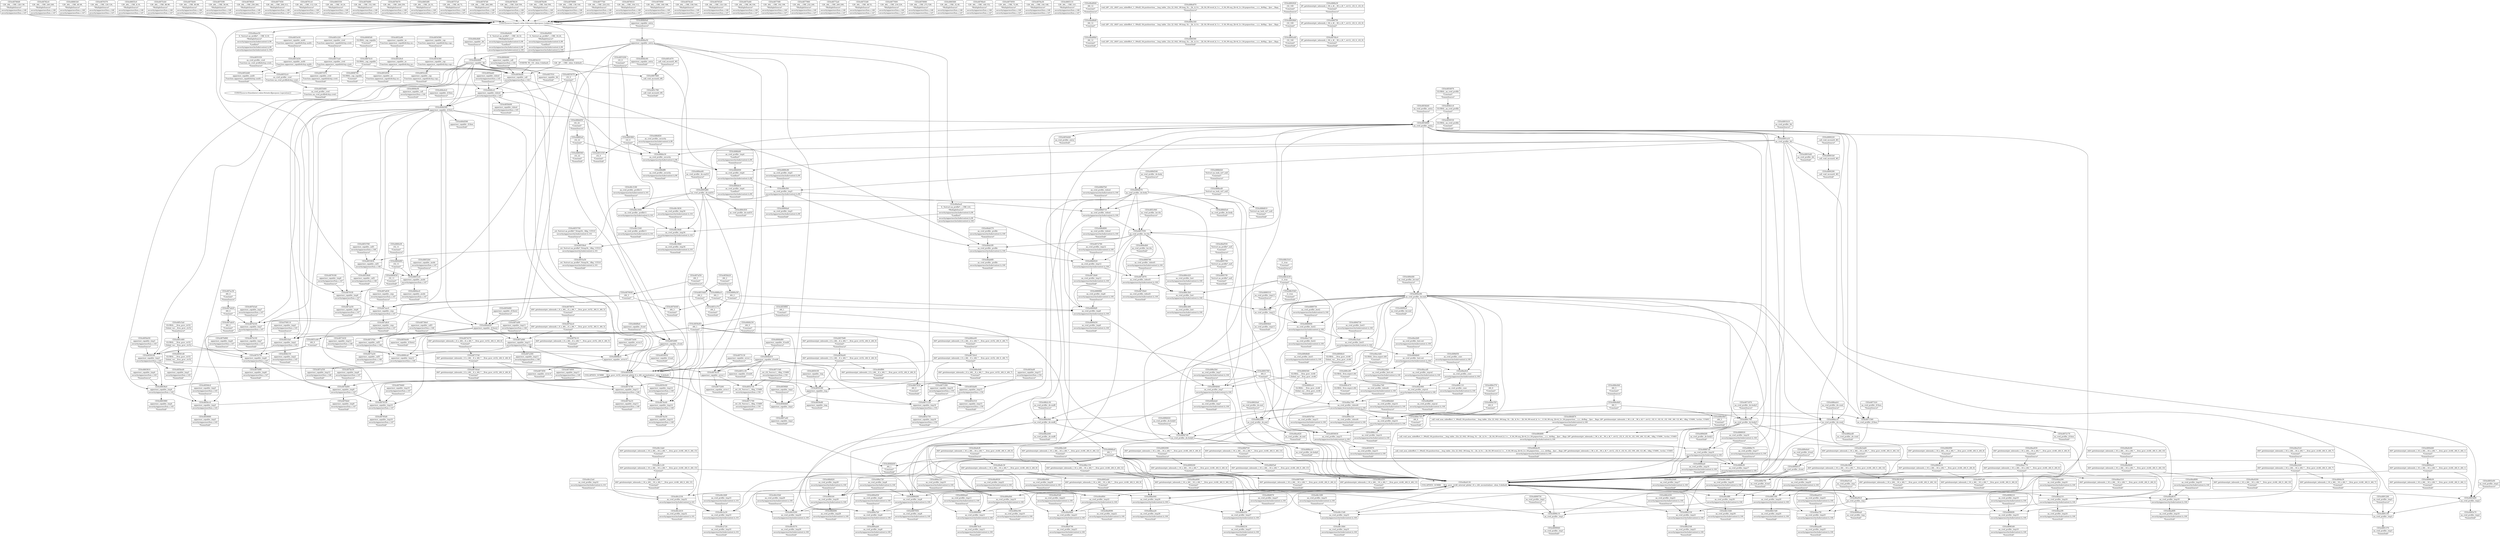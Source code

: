 digraph {
	CE0x4877600 [shape=record,shape=Mrecord,label="{CE0x4877600|128:_i64,_:_CRE_216,224_|*MultipleSource*|security/apparmor/lsm.c,146|security/apparmor/lsm.c,147}"]
	CE0x4893e70 [shape=record,shape=Mrecord,label="{CE0x4893e70|aa_cred_profile:_tmp2|*SummSink*}"]
	CE0x4873740 [shape=record,shape=Mrecord,label="{CE0x4873740|i64*_getelementptr_inbounds_(_8_x_i64_,_8_x_i64_*___llvm_gcov_ctr52,_i64_0,_i64_6)|*Constant*}"]
	CE0x4859fd0 [shape=record,shape=Mrecord,label="{CE0x4859fd0|apparmor_capable:_tmp1|*SummSource*}"]
	CE0x4878980 [shape=record,shape=Mrecord,label="{CE0x4878980|128:_i64,_:_CRE_272,528_|*MultipleSource*|security/apparmor/lsm.c,146|security/apparmor/lsm.c,147}"]
	CE0x485bcc0 [shape=record,shape=Mrecord,label="{CE0x485bcc0|apparmor_capable:_tmp5|security/apparmor/lsm.c,145}"]
	CE0x485c940 [shape=record,shape=Mrecord,label="{CE0x485c940|aa_cred_profile:_lor.rhs|*SummSource*}"]
	CE0x485bb20 [shape=record,shape=Mrecord,label="{CE0x485bb20|i64_2|*Constant*|*SummSource*}"]
	CE0x4893f60 [shape=record,shape=Mrecord,label="{CE0x4893f60|i32_0|*Constant*}"]
	CE0x488eab0 [shape=record,shape=Mrecord,label="{CE0x488eab0|aa_cred_profile:_tmp14|security/apparmor/include/context.h,100}"]
	CE0x485c460 [shape=record,shape=Mrecord,label="{CE0x485c460|GLOBAL:___llvm_gcov_ctr52|Global_var:__llvm_gcov_ctr52}"]
	CE0x4854210 [shape=record,shape=Mrecord,label="{CE0x4854210|VOIDTB_TE:_CE:_elem_0:default:}"]
	CE0x48957f0 [shape=record,shape=Mrecord,label="{CE0x48957f0|%struct.aa_profile*_null|*Constant*|*SummSink*}"]
	CE0x48acaf0 [shape=record,shape=Mrecord,label="{CE0x48acaf0|aa_cred_profile:_expval|security/apparmor/include/context.h,100|*SummSource*}"]
	CE0x48b3540 [shape=record,shape=Mrecord,label="{CE0x48b3540|i1_true|*Constant*|*SummSink*}"]
	CE0x488de30 [shape=record,shape=Mrecord,label="{CE0x488de30|aa_cred_profile:_security|security/apparmor/include/context.h,99}"]
	CE0x4857f10 [shape=record,shape=Mrecord,label="{CE0x4857f10|apparmor_capable:_bb|*SummSink*}"]
	CE0x4871870 [shape=record,shape=Mrecord,label="{CE0x4871870|aa_cred_profile:_do.body5|*SummSource*}"]
	CE0x4854970 [shape=record,shape=Mrecord,label="{CE0x4854970|GLOBAL:_aa_cred_profile|*Constant*|*SummSource*}"]
	CE0x4889f80 [shape=record,shape=Mrecord,label="{CE0x4889f80|aa_cred_profile:_tmp6|security/apparmor/include/context.h,100|*SummSource*}"]
	CE0x4865fd0 [shape=record,shape=Mrecord,label="{CE0x4865fd0|128:_i64,_:_CRE_32,40_|*MultipleSource*|security/apparmor/lsm.c,146|security/apparmor/lsm.c,147}"]
	CE0x4876be0 [shape=record,shape=Mrecord,label="{CE0x4876be0|128:_i64,_:_CRE_148,152_|*MultipleSource*|security/apparmor/lsm.c,146|security/apparmor/lsm.c,147}"]
	CE0x48a89b0 [shape=record,shape=Mrecord,label="{CE0x48a89b0|i64_12|*Constant*|*SummSink*}"]
	CE0x488c760 [shape=record,shape=Mrecord,label="{CE0x488c760|aa_cred_profile:_tmp13}"]
	CE0x4875950 [shape=record,shape=Mrecord,label="{CE0x4875950|128:_i64,_:_CRE_72,80_|*MultipleSource*|security/apparmor/lsm.c,146|security/apparmor/lsm.c,147}"]
	CE0x48715d0 [shape=record,shape=Mrecord,label="{CE0x48715d0|_ret_i32_%error.1,_!dbg_!15489|security/apparmor/lsm.c,150|*SummSource*}"]
	CE0x489d730 [shape=record,shape=Mrecord,label="{CE0x489d730|aa_cred_profile:_lnot3|security/apparmor/include/context.h,100|*SummSource*}"]
	CE0x486f390 [shape=record,shape=Mrecord,label="{CE0x486f390|void_(i8*,_i32,_i64)*_asm_sideeffect_1:_09ud2_0A.pushsection___bug_table,_22a_22_0A2:_09.long_1b_-_2b,_$_0:c_-_2b_0A_09.word_$_1:c_,_0_0A_09.org_2b+$_2:c_0A.popsection_,_i,i,i,_dirflag_,_fpsr_,_flags_|*SummSink*}"]
	CE0x48b3230 [shape=record,shape=Mrecord,label="{CE0x48b3230|i1_true|*Constant*}"]
	CE0x484ff90 [shape=record,shape=Mrecord,label="{CE0x484ff90|i64*_getelementptr_inbounds_(_8_x_i64_,_8_x_i64_*___llvm_gcov_ctr52,_i64_0,_i64_0)|*Constant*|*SummSink*}"]
	CE0x484b1c0 [shape=record,shape=Mrecord,label="{CE0x484b1c0|GLOBAL:_aa_cred_profile|*Constant*}"]
	CE0x48aa280 [shape=record,shape=Mrecord,label="{CE0x48aa280|aa_cred_profile:_tmp24|security/apparmor/include/context.h,100|*SummSource*}"]
	CE0x488df20 [shape=record,shape=Mrecord,label="{CE0x488df20|aa_cred_profile:_security|security/apparmor/include/context.h,99|*SummSource*}"]
	CE0x4867a40 [shape=record,shape=Mrecord,label="{CE0x4867a40|apparmor_capable:_tmp1|*SummSink*}"]
	CE0x48c3830 [shape=record,shape=Mrecord,label="{CE0x48c3830|aa_cred_profile:_tmp34|security/apparmor/include/context.h,101|*SummSource*}"]
	CE0x48bfd20 [shape=record,shape=Mrecord,label="{CE0x48bfd20|aa_cred_profile:_tmp28|security/apparmor/include/context.h,100|*SummSource*}"]
	CE0x4891a10 [shape=record,shape=Mrecord,label="{CE0x4891a10|aa_cred_profile:_bb}"]
	CE0x4896aa0 [shape=record,shape=Mrecord,label="{CE0x4896aa0|aa_cred_profile:_tmp|*SummSink*}"]
	CE0x4871290 [shape=record,shape=Mrecord,label="{CE0x4871290|apparmor_capable:_tmp16|security/apparmor/lsm.c,150|*SummSource*}"]
	CE0x48c0570 [shape=record,shape=Mrecord,label="{CE0x48c0570|aa_cred_profile:_tmp29|security/apparmor/include/context.h,100|*SummSink*}"]
	CE0x484fcc0 [shape=record,shape=Mrecord,label="{CE0x484fcc0|apparmor_capable:_tobool|security/apparmor/lsm.c,145}"]
	CE0x4856160 [shape=record,shape=Mrecord,label="{CE0x4856160|apparmor_capable:_tmp3|security/apparmor/lsm.c,145}"]
	CE0x4876a30 [shape=record,shape=Mrecord,label="{CE0x4876a30|128:_i64,_:_CRE_144,148_|*MultipleSource*|security/apparmor/lsm.c,146|security/apparmor/lsm.c,147}"]
	CE0x48bea20 [shape=record,shape=Mrecord,label="{CE0x48bea20|aa_cred_profile:_tmp26|security/apparmor/include/context.h,100|*SummSink*}"]
	CE0x487a080 [shape=record,shape=Mrecord,label="{CE0x487a080|apparmor_capable:_tmp11|security/apparmor/lsm.c,148}"]
	CE0x4865110 [shape=record,shape=Mrecord,label="{CE0x4865110|128:_i64,_:_CRE_0,8_|*MultipleSource*|security/apparmor/lsm.c,146|security/apparmor/lsm.c,147}"]
	CE0x48c15d0 [shape=record,shape=Mrecord,label="{CE0x48c15d0|aa_cred_profile:_tmp31|security/apparmor/include/context.h,100}"]
	CE0x48ad680 [shape=record,shape=Mrecord,label="{CE0x48ad680|aa_cred_profile:_tmp18|security/apparmor/include/context.h,100|*SummSource*}"]
	CE0x48766d0 [shape=record,shape=Mrecord,label="{CE0x48766d0|128:_i64,_:_CRE_128,136_|*MultipleSource*|security/apparmor/lsm.c,146|security/apparmor/lsm.c,147}"]
	CE0x488d710 [shape=record,shape=Mrecord,label="{CE0x488d710|aa_cred_profile:_tobool|security/apparmor/include/context.h,100}"]
	CE0x484e4c0 [shape=record,shape=Mrecord,label="{CE0x484e4c0|apparmor_capable:_if.then|*SummSource*}"]
	CE0x48b0020 [shape=record,shape=Mrecord,label="{CE0x48b0020|aa_cred_profile:_tmp12|security/apparmor/include/context.h,100}"]
	CE0x48501f0 [shape=record,shape=Mrecord,label="{CE0x48501f0|apparmor_capable:_tmp|*SummSource*}"]
	CE0x4850e00 [shape=record,shape=Mrecord,label="{CE0x4850e00|apparmor_capable:_if.then2|*SummSink*}"]
	CE0x48a2fc0 [shape=record,shape=Mrecord,label="{CE0x48a2fc0|aa_cred_profile:_conv|security/apparmor/include/context.h,100}"]
	CE0x488dd50 [shape=record,shape=Mrecord,label="{CE0x488dd50|i32_22|*Constant*|*SummSource*}"]
	CE0x4889c80 [shape=record,shape=Mrecord,label="{CE0x4889c80|aa_cred_profile:_tmp5|security/apparmor/include/context.h,99|*SummSource*}"]
	CE0x4896490 [shape=record,shape=Mrecord,label="{CE0x4896490|aa_cred_profile:_tmp8|security/apparmor/include/context.h,100}"]
	CE0x48782c0 [shape=record,shape=Mrecord,label="{CE0x48782c0|128:_i64,_:_CRE_240,248_|*MultipleSource*|security/apparmor/lsm.c,146|security/apparmor/lsm.c,147}"]
	CE0x489ea00 [shape=record,shape=Mrecord,label="{CE0x489ea00|aa_cred_profile:_do.end10|*SummSource*}"]
	CE0x485bab0 [shape=record,shape=Mrecord,label="{CE0x485bab0|apparmor_capable:_tobool|security/apparmor/lsm.c,145|*SummSource*}"]
	CE0x48928b0 [shape=record,shape=Mrecord,label="{CE0x48928b0|i32_100|*Constant*}"]
	CE0x4894540 [shape=record,shape=Mrecord,label="{CE0x4894540|GLOBAL:___llvm_gcov_ctr46|Global_var:__llvm_gcov_ctr46}"]
	CE0x4875260 [shape=record,shape=Mrecord,label="{CE0x4875260|apparmor_capable:_error.1|*SummSink*}"]
	CE0x486da30 [shape=record,shape=Mrecord,label="{CE0x486da30|_call_void_asm_sideeffect_1:_09ud2_0A.pushsection___bug_table,_22a_22_0A2:_09.long_1b_-_2b,_$_0:c_-_2b_0A_09.word_$_1:c_,_0_0A_09.org_2b+$_2:c_0A.popsection_,_i,i,i,_dirflag_,_fpsr_,_flags_(i8*_getelementptr_inbounds_(_36_x_i8_,_36_x_i8_*_.str12,_i32_0,_i32_0),_i32_100,_i64_12)_#2,_!dbg_!15490,_!srcloc_!15493|security/apparmor/include/context.h,100|*SummSink*}"]
	CE0x48c2720 [shape=record,shape=Mrecord,label="{CE0x48c2720|aa_cred_profile:_tmp33|security/apparmor/include/context.h,101|*SummSink*}"]
	CE0x4879330 [shape=record,shape=Mrecord,label="{CE0x4879330|apparmor_capable:_tmp10|security/apparmor/lsm.c,147}"]
	CE0x4857ea0 [shape=record,shape=Mrecord,label="{CE0x4857ea0|apparmor_capable:_cred|Function::apparmor_capable&Arg::cred::}"]
	CE0x4874790 [shape=record,shape=Mrecord,label="{CE0x4874790|apparmor_capable:_tmp13|security/apparmor/lsm.c,149}"]
	CE0x489ba10 [shape=record,shape=Mrecord,label="{CE0x489ba10|aa_cred_profile:_do.body6|*SummSink*}"]
	CE0x4856a00 [shape=record,shape=Mrecord,label="{CE0x4856a00|i64*_getelementptr_inbounds_(_8_x_i64_,_8_x_i64_*___llvm_gcov_ctr52,_i64_0,_i64_0)|*Constant*}"]
	CE0x48c13e0 [shape=record,shape=Mrecord,label="{CE0x48c13e0|i64*_getelementptr_inbounds_(_16_x_i64_,_16_x_i64_*___llvm_gcov_ctr46,_i64_0,_i64_15)|*Constant*|*SummSink*}"]
	CE0x48c2330 [shape=record,shape=Mrecord,label="{CE0x48c2330|aa_cred_profile:_tmp32|security/apparmor/include/context.h,101}"]
	CE0x4890290 [shape=record,shape=Mrecord,label="{CE0x4890290|_call_void_mcount()_#2|*SummSink*}"]
	CE0x48661b0 [shape=record,shape=Mrecord,label="{CE0x48661b0|128:_i64,_:_CRE_40,48_|*MultipleSource*|security/apparmor/lsm.c,146|security/apparmor/lsm.c,147}"]
	CE0x4850630 [shape=record,shape=Mrecord,label="{CE0x4850630|aa_cred_profile:_tmp15|security/apparmor/include/context.h,100}"]
	CE0x489d2f0 [shape=record,shape=Mrecord,label="{CE0x489d2f0|aa_cred_profile:_do.body5|*SummSink*}"]
	CE0x48534d0 [shape=record,shape=Mrecord,label="{CE0x48534d0|i64_2|*Constant*}"]
	CE0x48a00c0 [shape=record,shape=Mrecord,label="{CE0x48a00c0|aa_cred_profile:_tmp}"]
	CE0x4863810 [shape=record,shape=Mrecord,label="{CE0x4863810|apparmor_capable:_tmp4|security/apparmor/lsm.c,145|*SummSource*}"]
	CE0x4871fc0 [shape=record,shape=Mrecord,label="{CE0x4871fc0|aa_cred_profile:_if.then|*SummSource*}"]
	CE0x48b2e80 [shape=record,shape=Mrecord,label="{CE0x48b2e80|aa_cred_profile:_do.end}"]
	CE0x488fac0 [shape=record,shape=Mrecord,label="{CE0x488fac0|i64_3|*Constant*}"]
	CE0x48af690 [shape=record,shape=Mrecord,label="{CE0x48af690|aa_cred_profile:_expval|security/apparmor/include/context.h,100|*SummSink*}"]
	CE0x4891260 [shape=record,shape=Mrecord,label="{CE0x4891260|aa_cred_profile:_tmp3|*SummSource*}"]
	CE0x488ebb0 [shape=record,shape=Mrecord,label="{CE0x488ebb0|aa_cred_profile:_tmp14|security/apparmor/include/context.h,100|*SummSource*}"]
	CE0x4857b80 [shape=record,shape=Mrecord,label="{CE0x4857b80|i64*_getelementptr_inbounds_(_8_x_i64_,_8_x_i64_*___llvm_gcov_ctr52,_i64_0,_i64_0)|*Constant*|*SummSource*}"]
	CE0x4874370 [shape=record,shape=Mrecord,label="{CE0x4874370|i64*_getelementptr_inbounds_(_8_x_i64_,_8_x_i64_*___llvm_gcov_ctr52,_i64_0,_i64_6)|*Constant*|*SummSource*}"]
	CE0x4852a90 [shape=record,shape=Mrecord,label="{CE0x4852a90|apparmor_capable:_ns|Function::apparmor_capable&Arg::ns::|*SummSource*}"]
	CE0x4872970 [shape=record,shape=Mrecord,label="{CE0x4872970|aa_cred_profile:_tobool1|security/apparmor/include/context.h,100}"]
	CE0x4850c00 [shape=record,shape=Mrecord,label="{CE0x4850c00|apparmor_capable:_tmp14|security/apparmor/lsm.c,149|*SummSource*}"]
	CE0x4874cc0 [shape=record,shape=Mrecord,label="{CE0x4874cc0|apparmor_capable:_error.1}"]
	CE0x48b1560 [shape=record,shape=Mrecord,label="{CE0x48b1560|aa_cred_profile:_tmp20|security/apparmor/include/context.h,100|*SummSource*}"]
	CE0x48a8c30 [shape=record,shape=Mrecord,label="{CE0x48a8c30|i64*_getelementptr_inbounds_(_16_x_i64_,_16_x_i64_*___llvm_gcov_ctr46,_i64_0,_i64_9)|*Constant*}"]
	CE0x4854580 [shape=record,shape=Mrecord,label="{CE0x4854580|apparmor_capable:_cap|Function::apparmor_capable&Arg::cap::|*SummSource*}"]
	CE0x4876370 [shape=record,shape=Mrecord,label="{CE0x4876370|128:_i64,_:_CRE_120,124_|*MultipleSource*|security/apparmor/lsm.c,146|security/apparmor/lsm.c,147}"]
	CE0x489edb0 [shape=record,shape=Mrecord,label="{CE0x489edb0|aa_cred_profile:_lor.rhs|*SummSink*}"]
	CE0x4879970 [shape=record,shape=Mrecord,label="{CE0x4879970|i64*_getelementptr_inbounds_(_8_x_i64_,_8_x_i64_*___llvm_gcov_ctr52,_i64_0,_i64_5)|*Constant*|*SummSource*}"]
	CE0x48a9090 [shape=record,shape=Mrecord,label="{CE0x48a9090|aa_cred_profile:_tmp22|security/apparmor/include/context.h,100|*SummSink*}"]
	CE0x489efd0 [shape=record,shape=Mrecord,label="{CE0x489efd0|aa_cred_profile:_lor.end|*SummSource*}"]
	CE0x48b25d0 [shape=record,shape=Mrecord,label="{CE0x48b25d0|aa_cred_profile:_tmp21|security/apparmor/include/context.h,100|*SummSink*}"]
	CE0x489a190 [shape=record,shape=Mrecord,label="{CE0x489a190|aa_cred_profile:_tmp10|security/apparmor/include/context.h,100|*SummSink*}"]
	CE0x484f9e0 [shape=record,shape=Mrecord,label="{CE0x484f9e0|apparmor_capable:_if.end|*SummSource*}"]
	CE0x487b330 [shape=record,shape=Mrecord,label="{CE0x487b330|apparmor_capable:_tmp7|security/apparmor/lsm.c,147}"]
	CE0x4856680 [shape=record,shape=Mrecord,label="{CE0x4856680|apparmor_capable:_tmp5|security/apparmor/lsm.c,145|*SummSink*}"]
	CE0x4851c30 [shape=record,shape=Mrecord,label="{CE0x4851c30|apparmor_capable:_if.end4|*SummSink*}"]
	CE0x48976d0 [shape=record,shape=Mrecord,label="{CE0x48976d0|i64*_getelementptr_inbounds_(_16_x_i64_,_16_x_i64_*___llvm_gcov_ctr46,_i64_0,_i64_4)|*Constant*|*SummSink*}"]
	CE0x484ab20 [shape=record,shape=Mrecord,label="{CE0x484ab20|apparmor_capable:_if.then2}"]
	CE0x488d890 [shape=record,shape=Mrecord,label="{CE0x488d890|aa_cred_profile:_tobool|security/apparmor/include/context.h,100|*SummSink*}"]
	CE0x488acc0 [shape=record,shape=Mrecord,label="{CE0x488acc0|aa_cred_profile:_do.cond}"]
	CE0x489b7d0 [shape=record,shape=Mrecord,label="{CE0x489b7d0|aa_cred_profile:_do.body6}"]
	CE0x4890cc0 [shape=record,shape=Mrecord,label="{CE0x4890cc0|GLOBAL:___llvm_gcov_ctr46|Global_var:__llvm_gcov_ctr46|*SummSink*}"]
	CE0x48af550 [shape=record,shape=Mrecord,label="{CE0x48af550|%struct.aa_profile*_null|*Constant*|*SummSource*}"]
	CE0x484bb00 [shape=record,shape=Mrecord,label="{CE0x484bb00|i64_1|*Constant*|*SummSink*}"]
	CE0x48a20d0 [shape=record,shape=Mrecord,label="{CE0x48a20d0|aa_cred_profile:_tmp17|security/apparmor/include/context.h,100|*SummSink*}"]
	CE0x48c0ff0 [shape=record,shape=Mrecord,label="{CE0x48c0ff0|aa_cred_profile:_tmp30|security/apparmor/include/context.h,100}"]
	CE0x488e730 [shape=record,shape=Mrecord,label="{CE0x488e730|i64_6|*Constant*|*SummSink*}"]
	CE0x489e940 [shape=record,shape=Mrecord,label="{CE0x489e940|aa_cred_profile:_do.end8}"]
	CE0x4853630 [shape=record,shape=Mrecord,label="{CE0x4853630|apparmor_capable:_call1|security/apparmor/lsm.c,146}"]
	CE0x4857050 [shape=record,shape=Mrecord,label="{CE0x4857050|aa_cred_profile:_lor.rhs}"]
	CE0x48655c0 [shape=record,shape=Mrecord,label="{CE0x48655c0|128:_i64,_:_CRE_8,16_|*MultipleSource*|security/apparmor/lsm.c,146|security/apparmor/lsm.c,147}"]
	CE0x487b100 [shape=record,shape=Mrecord,label="{CE0x487b100|apparmor_capable:_tmp7|security/apparmor/lsm.c,147|*SummSink*}"]
	CE0x48b14f0 [shape=record,shape=Mrecord,label="{CE0x48b14f0|aa_cred_profile:_tmp20|security/apparmor/include/context.h,100}"]
	CE0x484b150 [shape=record,shape=Mrecord,label="{CE0x484b150|apparmor_capable:_tmp2|security/apparmor/lsm.c,145|*SummSink*}"]
	CE0x485e510 [shape=record,shape=Mrecord,label="{CE0x485e510|apparmor_capable:_tmp15|security/apparmor/lsm.c,150|*SummSink*}"]
	CE0x48ac660 [shape=record,shape=Mrecord,label="{CE0x48ac660|aa_cred_profile:_expval|security/apparmor/include/context.h,100}"]
	CE0x489a7b0 [shape=record,shape=Mrecord,label="{CE0x489a7b0|aa_cred_profile:_tmp9|security/apparmor/include/context.h,100}"]
	CE0x4895d80 [shape=record,shape=Mrecord,label="{CE0x4895d80|aa_cred_profile:_do.end10}"]
	CE0x489f0c0 [shape=record,shape=Mrecord,label="{CE0x489f0c0|aa_cred_profile:_lor.end|*SummSink*}"]
	CE0x48a88d0 [shape=record,shape=Mrecord,label="{CE0x48a88d0|i64_12|*Constant*}"]
	CE0x48980f0 [shape=record,shape=Mrecord,label="{CE0x48980f0|aa_cred_profile:_tmp19|security/apparmor/include/context.h,100}"]
	CE0x4888cf0 [shape=record,shape=Mrecord,label="{CE0x4888cf0|aa_cred_profile:_tmp17|security/apparmor/include/context.h,100}"]
	CE0x4875cb0 [shape=record,shape=Mrecord,label="{CE0x4875cb0|128:_i64,_:_CRE_88,96_|*MultipleSource*|security/apparmor/lsm.c,146|security/apparmor/lsm.c,147}"]
	CE0x488e570 [shape=record,shape=Mrecord,label="{CE0x488e570|i64_6|*Constant*|*SummSource*}"]
	CE0x487a0f0 [shape=record,shape=Mrecord,label="{CE0x487a0f0|apparmor_capable:_tmp11|security/apparmor/lsm.c,148|*SummSource*}"]
	CE0x4853d30 [shape=record,shape=Mrecord,label="{CE0x4853d30|apparmor_capable:_audit|Function::apparmor_capable&Arg::audit::}"]
	CE0x48bf5a0 [shape=record,shape=Mrecord,label="{CE0x48bf5a0|i64*_getelementptr_inbounds_(_16_x_i64_,_16_x_i64_*___llvm_gcov_ctr46,_i64_0,_i64_13)|*Constant*}"]
	CE0x48795d0 [shape=record,shape=Mrecord,label="{CE0x48795d0|apparmor_capable:_tmp10|security/apparmor/lsm.c,147|*SummSink*}"]
	CE0x48a01a0 [shape=record,shape=Mrecord,label="{CE0x48a01a0|aa_cred_profile:_tmp|*SummSource*}"]
	CE0x488c420 [shape=record,shape=Mrecord,label="{CE0x488c420|aa_cred_profile:_lnot|security/apparmor/include/context.h,100|*SummSource*}"]
	CE0x487af30 [shape=record,shape=Mrecord,label="{CE0x487af30|i64_3|*Constant*|*SummSource*}"]
	CE0x488cf00 [shape=record,shape=Mrecord,label="{CE0x488cf00|aa_cred_profile:_tmp5|security/apparmor/include/context.h,99}"]
	CE0x4892ab0 [shape=record,shape=Mrecord,label="{CE0x4892ab0|i64*_getelementptr_inbounds_(_16_x_i64_,_16_x_i64_*___llvm_gcov_ctr46,_i64_0,_i64_9)|*Constant*|*SummSink*}"]
	CE0x48c18b0 [shape=record,shape=Mrecord,label="{CE0x48c18b0|aa_cred_profile:_tmp31|security/apparmor/include/context.h,100|*SummSink*}"]
	CE0x488adc0 [shape=record,shape=Mrecord,label="{CE0x488adc0|aa_cred_profile:_do.cond|*SummSource*}"]
	CE0x487b9f0 [shape=record,shape=Mrecord,label="{CE0x487b9f0|apparmor_capable:_tmp8|security/apparmor/lsm.c,147|*SummSink*}"]
	CE0x4896ba0 [shape=record,shape=Mrecord,label="{CE0x4896ba0|i64_1|*Constant*}"]
	CE0x4893780 [shape=record,shape=Mrecord,label="{CE0x4893780|i64_0|*Constant*}"]
	CE0x488bbf0 [shape=record,shape=Mrecord,label="{CE0x488bbf0|aa_cred_profile:_tmp4|*LoadInst*|security/apparmor/include/context.h,99|*SummSource*}"]
	CE0x48ac7d0 [shape=record,shape=Mrecord,label="{CE0x48ac7d0|aa_cred_profile:_tobool4|security/apparmor/include/context.h,100|*SummSource*}"]
	CE0x486d6f0 [shape=record,shape=Mrecord,label="{CE0x486d6f0|_call_void_asm_sideeffect_1:_09ud2_0A.pushsection___bug_table,_22a_22_0A2:_09.long_1b_-_2b,_$_0:c_-_2b_0A_09.word_$_1:c_,_0_0A_09.org_2b+$_2:c_0A.popsection_,_i,i,i,_dirflag_,_fpsr_,_flags_(i8*_getelementptr_inbounds_(_36_x_i8_,_36_x_i8_*_.str12,_i32_0,_i32_0),_i32_100,_i64_12)_#2,_!dbg_!15490,_!srcloc_!15493|security/apparmor/include/context.h,100}"]
	CE0x48c36d0 [shape=record,shape=Mrecord,label="{CE0x48c36d0|aa_cred_profile:_tmp34|security/apparmor/include/context.h,101}"]
	CE0x485c5a0 [shape=record,shape=Mrecord,label="{CE0x485c5a0|GLOBAL:___llvm_gcov_ctr52|Global_var:__llvm_gcov_ctr52|*SummSource*}"]
	CE0x4875b00 [shape=record,shape=Mrecord,label="{CE0x4875b00|128:_i64,_:_CRE_80,88_|*MultipleSource*|security/apparmor/lsm.c,146|security/apparmor/lsm.c,147}"]
	CE0x486fa30 [shape=record,shape=Mrecord,label="{CE0x486fa30|i8*_getelementptr_inbounds_(_36_x_i8_,_36_x_i8_*_.str12,_i32_0,_i32_0)|*Constant*|*SummSource*}"]
	CE0x48bc2d0 [shape=record,shape=Mrecord,label="{CE0x48bc2d0|i64*_getelementptr_inbounds_(_16_x_i64_,_16_x_i64_*___llvm_gcov_ctr46,_i64_0,_i64_12)|*Constant*|*SummSource*}"]
	CE0x48755f0 [shape=record,shape=Mrecord,label="{CE0x48755f0|128:_i64,_:_CRE_56,64_|*MultipleSource*|security/apparmor/lsm.c,146|security/apparmor/lsm.c,147}"]
	CE0x48a17d0 [shape=record,shape=Mrecord,label="{CE0x48a17d0|aa_cred_profile:_lnot2|security/apparmor/include/context.h,100|*SummSink*}"]
	CE0x4892920 [shape=record,shape=Mrecord,label="{CE0x4892920|i32_100|*Constant*|*SummSource*}"]
	CE0x48aa7f0 [shape=record,shape=Mrecord,label="{CE0x48aa7f0|aa_cred_profile:_tmp25|security/apparmor/include/context.h,100}"]
	CE0x4878620 [shape=record,shape=Mrecord,label="{CE0x4878620|128:_i64,_:_CRE_256,264_|*MultipleSource*|security/apparmor/lsm.c,146|security/apparmor/lsm.c,147}"]
	CE0x4853760 [shape=record,shape=Mrecord,label="{CE0x4853760|apparmor_capable:_call1|security/apparmor/lsm.c,146|*SummSource*}"]
	CE0x48c1da0 [shape=record,shape=Mrecord,label="{CE0x48c1da0|i64*_getelementptr_inbounds_(_16_x_i64_,_16_x_i64_*___llvm_gcov_ctr46,_i64_0,_i64_15)|*Constant*|*SummSource*}"]
	CE0x487bfa0 [shape=record,shape=Mrecord,label="{CE0x487bfa0|apparmor_capable:_tmp9|security/apparmor/lsm.c,147|*SummSink*}"]
	CE0x489a120 [shape=record,shape=Mrecord,label="{CE0x489a120|aa_cred_profile:_tmp10|security/apparmor/include/context.h,100|*SummSource*}"]
	CE0x4894d40 [shape=record,shape=Mrecord,label="{CE0x4894d40|i64*_getelementptr_inbounds_(_16_x_i64_,_16_x_i64_*___llvm_gcov_ctr46,_i64_0,_i64_1)|*Constant*|*SummSource*}"]
	CE0x4864ec0 [shape=record,shape=Mrecord,label="{CE0x4864ec0|apparmor_capable:_mode|security/apparmor/lsm.c,147|*SummSink*}"]
	CE0x4877450 [shape=record,shape=Mrecord,label="{CE0x4877450|128:_i64,_:_CRE_208,212_|*MultipleSource*|security/apparmor/lsm.c,146|security/apparmor/lsm.c,147}"]
	CE0x484d590 [shape=record,shape=Mrecord,label="{CE0x484d590|apparmor_capable:_if.then|*SummSink*}"]
	CE0x48737b0 [shape=record,shape=Mrecord,label="{CE0x48737b0|apparmor_capable:_call3|security/apparmor/lsm.c,148}"]
	CE0x4871700 [shape=record,shape=Mrecord,label="{CE0x4871700|_ret_i32_%error.1,_!dbg_!15489|security/apparmor/lsm.c,150|*SummSink*}"]
	CE0x489c780 [shape=record,shape=Mrecord,label="{CE0x489c780|aa_cred_profile:_do.body5}"]
	CE0x4850260 [shape=record,shape=Mrecord,label="{CE0x4850260|COLLAPSED:_GCMRE___llvm_gcov_ctr52_internal_global_8_x_i64_zeroinitializer:_elem_0:default:}"]
	CE0x488a720 [shape=record,shape=Mrecord,label="{CE0x488a720|aa_cred_profile:_tmp8|security/apparmor/include/context.h,100|*SummSource*}"]
	CE0x4855460 [shape=record,shape=Mrecord,label="{CE0x4855460|aa_cred_profile:_cred|Function::aa_cred_profile&Arg::cred::|*SummSink*}"]
	CE0x48b15d0 [shape=record,shape=Mrecord,label="{CE0x48b15d0|aa_cred_profile:_tmp20|security/apparmor/include/context.h,100|*SummSink*}"]
	CE0x4889310 [shape=record,shape=Mrecord,label="{CE0x4889310|aa_cred_profile:_tmp13|*SummSource*}"]
	CE0x485bed0 [shape=record,shape=Mrecord,label="{CE0x485bed0|apparmor_capable:_tmp3|security/apparmor/lsm.c,145|*SummSink*}"]
	CE0x487ac50 [shape=record,shape=Mrecord,label="{CE0x487ac50|i64_4|*Constant*|*SummSource*}"]
	CE0x487b2c0 [shape=record,shape=Mrecord,label="{CE0x487b2c0|i64*_getelementptr_inbounds_(_8_x_i64_,_8_x_i64_*___llvm_gcov_ctr52,_i64_0,_i64_5)|*Constant*}"]
	CE0x48ae510 [shape=record,shape=Mrecord,label="{CE0x48ae510|i64*_getelementptr_inbounds_(_16_x_i64_,_16_x_i64_*___llvm_gcov_ctr46,_i64_0,_i64_0)|*Constant*|*SummSink*}"]
	CE0x48aa600 [shape=record,shape=Mrecord,label="{CE0x48aa600|i64*_getelementptr_inbounds_(_16_x_i64_,_16_x_i64_*___llvm_gcov_ctr46,_i64_0,_i64_12)|*Constant*|*SummSink*}"]
	CE0x48b0e10 [shape=record,shape=Mrecord,label="{CE0x48b0e10|i64*_getelementptr_inbounds_(_16_x_i64_,_16_x_i64_*___llvm_gcov_ctr46,_i64_0,_i64_8)|*Constant*}"]
	CE0x48b2330 [shape=record,shape=Mrecord,label="{CE0x48b2330|aa_cred_profile:_tmp21|security/apparmor/include/context.h,100}"]
	CE0x484d390 [shape=record,shape=Mrecord,label="{CE0x484d390|apparmor_capable:_if.then}"]
	CE0x48a2bf0 [shape=record,shape=Mrecord,label="{CE0x48a2bf0|aa_cred_profile:_lnot.ext|security/apparmor/include/context.h,100|*SummSource*}"]
	CE0x4888920 [shape=record,shape=Mrecord,label="{CE0x4888920|aa_cred_profile:_tmp16|security/apparmor/include/context.h,100|*SummSource*}"]
	CE0x48761c0 [shape=record,shape=Mrecord,label="{CE0x48761c0|128:_i64,_:_CRE_112,120_|*MultipleSource*|security/apparmor/lsm.c,146|security/apparmor/lsm.c,147}"]
	CE0x4874a10 [shape=record,shape=Mrecord,label="{CE0x4874a10|apparmor_capable:_tmp13|security/apparmor/lsm.c,149|*SummSink*}"]
	CE0x48c2bf0 [shape=record,shape=Mrecord,label="{CE0x48c2bf0|aa_cred_profile:_tmp33|security/apparmor/include/context.h,101|*SummSource*}"]
	CE0x48738e0 [shape=record,shape=Mrecord,label="{CE0x48738e0|apparmor_capable:_call3|security/apparmor/lsm.c,148|*SummSource*}"]
	CE0x489e350 [shape=record,shape=Mrecord,label="{CE0x489e350|i64_6|*Constant*}"]
	CE0x48a8940 [shape=record,shape=Mrecord,label="{CE0x48a8940|i64_12|*Constant*|*SummSource*}"]
	CE0x488c3b0 [shape=record,shape=Mrecord,label="{CE0x488c3b0|aa_cred_profile:_lnot|security/apparmor/include/context.h,100}"]
	CE0x488b620 [shape=record,shape=Mrecord,label="{CE0x488b620|%struct.aa_task_cxt*_null|*Constant*|*SummSource*}"]
	CE0x4874c50 [shape=record,shape=Mrecord,label="{CE0x4874c50|apparmor_capable:_tmp14|security/apparmor/lsm.c,149|*SummSink*}"]
	CE0x4896c10 [shape=record,shape=Mrecord,label="{CE0x4896c10|aa_cred_profile:_tmp1}"]
	CE0x485da80 [shape=record,shape=Mrecord,label="{CE0x485da80|apparmor_capable:_tmp15|security/apparmor/lsm.c,150}"]
	CE0x4891bd0 [shape=record,shape=Mrecord,label="{CE0x4891bd0|aa_cred_profile:_bb|*SummSink*}"]
	CE0x4867830 [shape=record,shape=Mrecord,label="{CE0x4867830|i64_0|*Constant*|*SummSink*}"]
	CE0x48887a0 [shape=record,shape=Mrecord,label="{CE0x48887a0|aa_cred_profile:_tmp16|security/apparmor/include/context.h,100}"]
	CE0x48afe60 [shape=record,shape=Mrecord,label="{CE0x48afe60|0:_%struct.aa_profile*,_:_CRE_24,32_|*MultipleSource*|security/apparmor/include/context.h,99|*LoadInst*|security/apparmor/include/context.h,99|security/apparmor/include/context.h,100}"]
	CE0x4865550 [shape=record,shape=Mrecord,label="{CE0x4865550|128:_i64,_:_CRE_16,24_|*MultipleSource*|security/apparmor/lsm.c,146|security/apparmor/lsm.c,147}"]
	CE0x488a4a0 [shape=record,shape=Mrecord,label="{CE0x488a4a0|aa_cred_profile:_tmp7|security/apparmor/include/context.h,100|*SummSink*}"]
	CE0x4876d90 [shape=record,shape=Mrecord,label="{CE0x4876d90|128:_i64,_:_CRE_152,160_|*MultipleSource*|security/apparmor/lsm.c,146|security/apparmor/lsm.c,147}"]
	CE0x48af000 [shape=record,shape=Mrecord,label="{CE0x48af000|0:_%struct.aa_profile*,_:_CRE_16,24_|*MultipleSource*|security/apparmor/include/context.h,99|*LoadInst*|security/apparmor/include/context.h,99|security/apparmor/include/context.h,100}"]
	CE0x488d610 [shape=record,shape=Mrecord,label="{CE0x488d610|%struct.aa_task_cxt*_null|*Constant*|*SummSink*}"]
	CE0x48652b0 [shape=record,shape=Mrecord,label="{CE0x48652b0|apparmor_capable:_mode|security/apparmor/lsm.c,147|*SummSource*}"]
	CE0x4892a40 [shape=record,shape=Mrecord,label="{CE0x4892a40|i32_100|*Constant*|*SummSink*}"]
	CE0x4808560 [shape=record,shape=Mrecord,label="{CE0x4808560|128:_i8*,_:_CRE:_elem_0:default:}"]
	CE0x4866780 [shape=record,shape=Mrecord,label="{CE0x4866780|aa_cred_profile:_tobool1|security/apparmor/include/context.h,100|*SummSource*}"]
	CE0x4888aa0 [shape=record,shape=Mrecord,label="{CE0x4888aa0|aa_cred_profile:_tmp16|security/apparmor/include/context.h,100|*SummSink*}"]
	CE0x486e870 [shape=record,shape=Mrecord,label="{CE0x486e870|void_(i8*,_i32,_i64)*_asm_sideeffect_1:_09ud2_0A.pushsection___bug_table,_22a_22_0A2:_09.long_1b_-_2b,_$_0:c_-_2b_0A_09.word_$_1:c_,_0_0A_09.org_2b+$_2:c_0A.popsection_,_i,i,i,_dirflag_,_fpsr_,_flags_|*SummSource*}"]
	"CONST[source:1(input),value:2(dynamic)][purpose:{subject}]"
	CE0x4878470 [shape=record,shape=Mrecord,label="{CE0x4878470|128:_i64,_:_CRE_248,256_|*MultipleSource*|security/apparmor/lsm.c,146|security/apparmor/lsm.c,147}"]
	CE0x48558e0 [shape=record,shape=Mrecord,label="{CE0x48558e0|_ret_%struct.aa_profile*_%tmp34,_!dbg_!15510|security/apparmor/include/context.h,101}"]
	CE0x48c39b0 [shape=record,shape=Mrecord,label="{CE0x48c39b0|aa_cred_profile:_tmp34|security/apparmor/include/context.h,101|*SummSink*}"]
	CE0x488ecc0 [shape=record,shape=Mrecord,label="{CE0x488ecc0|aa_cred_profile:_tmp14|security/apparmor/include/context.h,100|*SummSink*}"]
	CE0x4889da0 [shape=record,shape=Mrecord,label="{CE0x4889da0|aa_cred_profile:_tmp5|security/apparmor/include/context.h,99|*SummSink*}"]
	CE0x48be940 [shape=record,shape=Mrecord,label="{CE0x48be940|aa_cred_profile:_tmp26|security/apparmor/include/context.h,100}"]
	CE0x489e610 [shape=record,shape=Mrecord,label="{CE0x489e610|aa_cred_profile:_if.end}"]
	CE0x489e7f0 [shape=record,shape=Mrecord,label="{CE0x489e7f0|aa_cred_profile:_if.end|*SummSink*}"]
	CE0x48564c0 [shape=record,shape=Mrecord,label="{CE0x48564c0|apparmor_capable:_tmp5|security/apparmor/lsm.c,145|*SummSource*}"]
	CE0x485e7c0 [shape=record,shape=Mrecord,label="{CE0x485e7c0|_ret_i32_%error.1,_!dbg_!15489|security/apparmor/lsm.c,150}"]
	CE0x4850050 [shape=record,shape=Mrecord,label="{CE0x4850050|apparmor_capable:_if.end|*SummSink*}"]
	CE0x48bef50 [shape=record,shape=Mrecord,label="{CE0x48bef50|aa_cred_profile:_tmp27|security/apparmor/include/context.h,100}"]
	CE0x48ae830 [shape=record,shape=Mrecord,label="{CE0x48ae830|i64*_getelementptr_inbounds_(_16_x_i64_,_16_x_i64_*___llvm_gcov_ctr46,_i64_0,_i64_0)|*Constant*|*SummSource*}"]
	CE0x48c00a0 [shape=record,shape=Mrecord,label="{CE0x48c00a0|i64*_getelementptr_inbounds_(_16_x_i64_,_16_x_i64_*___llvm_gcov_ctr46,_i64_0,_i64_14)|*Constant*|*SummSink*}"]
	CE0x48ae770 [shape=record,shape=Mrecord,label="{CE0x48ae770|i64*_getelementptr_inbounds_(_16_x_i64_,_16_x_i64_*___llvm_gcov_ctr46,_i64_0,_i64_0)|*Constant*}"]
	CE0x484ba50 [shape=record,shape=Mrecord,label="{CE0x484ba50|apparmor_capable:_entry}"]
	CE0x48679d0 [shape=record,shape=Mrecord,label="{CE0x48679d0|_call_void_mcount()_#2}"]
	CE0x4851e00 [shape=record,shape=Mrecord,label="{CE0x4851e00|i64_0|*Constant*}"]
	CE0x4852cd0 [shape=record,shape=Mrecord,label="{CE0x4852cd0|apparmor_capable:_cap|Function::apparmor_capable&Arg::cap::|*SummSink*}"]
	CE0x48507b0 [shape=record,shape=Mrecord,label="{CE0x48507b0|aa_cred_profile:_tmp15|security/apparmor/include/context.h,100|*SummSource*}"]
	CE0x485c780 [shape=record,shape=Mrecord,label="{CE0x485c780|_call_void_mcount()_#2|*SummSink*}"]
	CE0x48aee50 [shape=record,shape=Mrecord,label="{CE0x48aee50|0:_%struct.aa_profile*,_:_CRE_8,16_|*MultipleSource*|security/apparmor/include/context.h,99|*LoadInst*|security/apparmor/include/context.h,99|security/apparmor/include/context.h,100}"]
	CE0x48b2d40 [shape=record,shape=Mrecord,label="{CE0x48b2d40|aa_cred_profile:_do.end8|*SummSink*}"]
	CE0x4872790 [shape=record,shape=Mrecord,label="{CE0x4872790|aa_cred_profile:_tmp12|security/apparmor/include/context.h,100|*SummSource*}"]
	CE0x48bc150 [shape=record,shape=Mrecord,label="{CE0x48bc150|i64*_getelementptr_inbounds_(_16_x_i64_,_16_x_i64_*___llvm_gcov_ctr46,_i64_0,_i64_12)|*Constant*}"]
	CE0x4859e80 [shape=record,shape=Mrecord,label="{CE0x4859e80|apparmor_capable:_tmp|*SummSink*}"]
	CE0x487ae50 [shape=record,shape=Mrecord,label="{CE0x487ae50|apparmor_capable:_tmp6|security/apparmor/lsm.c,147|*SummSink*}"]
	CE0x48c1c20 [shape=record,shape=Mrecord,label="{CE0x48c1c20|i64*_getelementptr_inbounds_(_16_x_i64_,_16_x_i64_*___llvm_gcov_ctr46,_i64_0,_i64_15)|*Constant*}"]
	CE0x48740a0 [shape=record,shape=Mrecord,label="{CE0x48740a0|i64*_getelementptr_inbounds_(_8_x_i64_,_8_x_i64_*___llvm_gcov_ctr52,_i64_0,_i64_6)|*Constant*|*SummSink*}"]
	CE0x48a9020 [shape=record,shape=Mrecord,label="{CE0x48a9020|aa_cred_profile:_tmp22|security/apparmor/include/context.h,100|*SummSource*}"]
	CE0x489c830 [shape=record,shape=Mrecord,label="{CE0x489c830|aa_cred_profile:_do.end10|*SummSink*}"]
	CE0x48901b0 [shape=record,shape=Mrecord,label="{CE0x48901b0|_call_void_mcount()_#2}"]
	CE0x4865df0 [shape=record,shape=Mrecord,label="{CE0x4865df0|128:_i64,_:_CRE_24,32_|*MultipleSource*|security/apparmor/lsm.c,146|security/apparmor/lsm.c,147}"]
	CE0x485bb90 [shape=record,shape=Mrecord,label="{CE0x485bb90|apparmor_capable:_tobool|security/apparmor/lsm.c,145|*SummSink*}"]
	CE0x48a94b0 [shape=record,shape=Mrecord,label="{CE0x48a94b0|aa_cred_profile:_tmp23|security/apparmor/include/context.h,100}"]
	CE0x4866980 [shape=record,shape=Mrecord,label="{CE0x4866980|aa_cred_profile:_tmp11|security/apparmor/include/context.h,100}"]
	CE0x4879040 [shape=record,shape=Mrecord,label="{CE0x4879040|i64_3|*Constant*}"]
	CE0x48757a0 [shape=record,shape=Mrecord,label="{CE0x48757a0|128:_i64,_:_CRE_64,72_|*MultipleSource*|security/apparmor/lsm.c,146|security/apparmor/lsm.c,147}"]
	CE0x48a0ae0 [shape=record,shape=Mrecord,label="{CE0x48a0ae0|0:_%struct.aa_profile*,_:_CRE_0,8_|*MultipleSource*|security/apparmor/include/context.h,99|*LoadInst*|security/apparmor/include/context.h,99|security/apparmor/include/context.h,100}"]
	CE0x4853200 [shape=record,shape=Mrecord,label="{CE0x4853200|i32_0|*Constant*|*SummSource*}"]
	CE0x48aa210 [shape=record,shape=Mrecord,label="{CE0x48aa210|aa_cred_profile:_tmp24|security/apparmor/include/context.h,100}"]
	CE0x48a2db0 [shape=record,shape=Mrecord,label="{CE0x48a2db0|aa_cred_profile:_lnot.ext|security/apparmor/include/context.h,100|*SummSink*}"]
	CE0x48787d0 [shape=record,shape=Mrecord,label="{CE0x48787d0|128:_i64,_:_CRE_264,268_|*MultipleSource*|security/apparmor/lsm.c,146|security/apparmor/lsm.c,147}"]
	CE0x4873430 [shape=record,shape=Mrecord,label="{CE0x4873430|apparmor_capable:_tmp12|security/apparmor/lsm.c,148|*SummSource*}"]
	CE0x488e9b0 [shape=record,shape=Mrecord,label="{CE0x488e9b0|i64_5|*Constant*|*SummSink*}"]
	CE0x48ad6f0 [shape=record,shape=Mrecord,label="{CE0x48ad6f0|aa_cred_profile:_tmp18|security/apparmor/include/context.h,100|*SummSink*}"]
	CE0x488ddc0 [shape=record,shape=Mrecord,label="{CE0x488ddc0|aa_cred_profile:_tmp4|*LoadInst*|security/apparmor/include/context.h,99|*SummSink*}"]
	CE0x486ee00 [shape=record,shape=Mrecord,label="{CE0x486ee00|i64*_getelementptr_inbounds_(_8_x_i64_,_8_x_i64_*___llvm_gcov_ctr52,_i64_0,_i64_7)|*Constant*|*SummSource*}"]
	CE0x48bfd90 [shape=record,shape=Mrecord,label="{CE0x48bfd90|aa_cred_profile:_tmp28|security/apparmor/include/context.h,100|*SummSink*}"]
	CE0x48c16f0 [shape=record,shape=Mrecord,label="{CE0x48c16f0|aa_cred_profile:_tmp31|security/apparmor/include/context.h,100|*SummSource*}"]
	CE0x4874e40 [shape=record,shape=Mrecord,label="{CE0x4874e40|apparmor_capable:_tmp14|security/apparmor/lsm.c,149}"]
	CE0x484bd80 [shape=record,shape=Mrecord,label="{CE0x484bd80|apparmor_capable:_if.end4|*SummSource*}"]
	CE0x48a2440 [shape=record,shape=Mrecord,label="{CE0x48a2440|i64*_getelementptr_inbounds_(_16_x_i64_,_16_x_i64_*___llvm_gcov_ctr46,_i64_0,_i64_7)|*Constant*}"]
	CE0x48526f0 [shape=record,shape=Mrecord,label="{CE0x48526f0|apparmor_capable:_if.end}"]
	CE0x4878b30 [shape=record,shape=Mrecord,label="{CE0x4878b30|128:_i64,_:_CRE_528,536_|*MultipleSource*|security/apparmor/lsm.c,146|security/apparmor/lsm.c,147}"]
	CE0x48538d0 [shape=record,shape=Mrecord,label="{CE0x48538d0|apparmor_capable:_call1|security/apparmor/lsm.c,146|*SummSink*}"]
	CE0x489e6e0 [shape=record,shape=Mrecord,label="{CE0x489e6e0|aa_cred_profile:_if.end|*SummSource*}"]
	CE0x487bd00 [shape=record,shape=Mrecord,label="{CE0x487bd00|apparmor_capable:_tmp9|security/apparmor/lsm.c,147}"]
	CE0x4859f60 [shape=record,shape=Mrecord,label="{CE0x4859f60|i64_1|*Constant*|*SummSource*}"]
	CE0x48729e0 [shape=record,shape=Mrecord,label="{CE0x48729e0|aa_cred_profile:_tobool1|security/apparmor/include/context.h,100|*SummSink*}"]
	CE0x48a9b00 [shape=record,shape=Mrecord,label="{CE0x48a9b00|i64*_getelementptr_inbounds_(_16_x_i64_,_16_x_i64_*___llvm_gcov_ctr46,_i64_0,_i64_10)|*Constant*}"]
	CE0x4856530 [shape=record,shape=Mrecord,label="{CE0x4856530|GLOBAL:_aa_cred_profile|*Constant*|*SummSink*}"]
	CE0x4878e90 [shape=record,shape=Mrecord,label="{CE0x4878e90|128:_i64,_:_CRE_544,592_|*MultipleSource*|security/apparmor/lsm.c,146|security/apparmor/lsm.c,147}"]
	CE0x4889750 [shape=record,shape=Mrecord,label="{CE0x4889750|aa_cred_profile:_lnot2|security/apparmor/include/context.h,100|*SummSource*}"]
	CE0x487b880 [shape=record,shape=Mrecord,label="{CE0x487b880|apparmor_capable:_tmp8|security/apparmor/lsm.c,147|*SummSource*}"]
	CE0x4851fa0 [shape=record,shape=Mrecord,label="{CE0x4851fa0|apparmor_capable:_tmp2|security/apparmor/lsm.c,145}"]
	CE0x4899ac0 [shape=record,shape=Mrecord,label="{CE0x4899ac0|i64*_getelementptr_inbounds_(_16_x_i64_,_16_x_i64_*___llvm_gcov_ctr46,_i64_0,_i64_1)|*Constant*}"]
	CE0x484e8d0 [shape=record,shape=Mrecord,label="{CE0x484e8d0|apparmor_capable:_bb|*SummSource*}"]
	CE0x489c2f0 [shape=record,shape=Mrecord,label="{CE0x489c2f0|GLOBAL:_llvm.expect.i64|*Constant*}"]
	CE0x484bd10 [shape=record,shape=Mrecord,label="{CE0x484bd10|apparmor_capable:_if.end4}"]
	CE0x4876880 [shape=record,shape=Mrecord,label="{CE0x4876880|128:_i64,_:_CRE_136,144_|*MultipleSource*|security/apparmor/lsm.c,146|security/apparmor/lsm.c,147}"]
	CE0x4806e00 [shape=record,shape=Mrecord,label="{CE0x4806e00|apparmor_capable:_call|security/apparmor/lsm.c,144|*SummSink*}"]
	CE0x488d7b0 [shape=record,shape=Mrecord,label="{CE0x488d7b0|aa_cred_profile:_tobool|security/apparmor/include/context.h,100|*SummSource*}"]
	CE0x48a9790 [shape=record,shape=Mrecord,label="{CE0x48a9790|aa_cred_profile:_tmp23|security/apparmor/include/context.h,100|*SummSink*}"]
	CE0x4854860 [shape=record,shape=Mrecord,label="{CE0x4854860|aa_cred_profile:_entry}"]
	CE0x48777b0 [shape=record,shape=Mrecord,label="{CE0x48777b0|128:_i64,_:_CRE_224,232_|*MultipleSource*|security/apparmor/lsm.c,146|security/apparmor/lsm.c,147}"]
	CE0x4808700 [shape=record,shape=Mrecord,label="{CE0x4808700|GLOBAL:_cap_capable|*Constant*|*SummSink*}"]
	CE0x4850180 [shape=record,shape=Mrecord,label="{CE0x4850180|apparmor_capable:_tmp}"]
	CE0x4893e00 [shape=record,shape=Mrecord,label="{CE0x4893e00|aa_cred_profile:_tmp2|*SummSource*}"]
	CE0x489bf50 [shape=record,shape=Mrecord,label="{CE0x489bf50|aa_cred_profile:_conv|security/apparmor/include/context.h,100|*SummSource*}"]
	CE0x48a8fb0 [shape=record,shape=Mrecord,label="{CE0x48a8fb0|aa_cred_profile:_tmp22|security/apparmor/include/context.h,100}"]
	CE0x4864f30 [shape=record,shape=Mrecord,label="{CE0x4864f30|i32_11|*Constant*|*SummSink*}"]
	CE0x48674c0 [shape=record,shape=Mrecord,label="{CE0x48674c0|aa_cred_profile:_tmp11|security/apparmor/include/context.h,100|*SummSink*}"]
	CE0x4876010 [shape=record,shape=Mrecord,label="{CE0x4876010|128:_i64,_:_CRE_104,112_|*MultipleSource*|security/apparmor/lsm.c,146|security/apparmor/lsm.c,147}"]
	CE0x48c3180 [shape=record,shape=Mrecord,label="{CE0x48c3180|aa_cred_profile:_profile11|security/apparmor/include/context.h,101|*SummSource*}"]
	CE0x489c470 [shape=record,shape=Mrecord,label="{CE0x489c470|GLOBAL:_llvm.expect.i64|*Constant*|*SummSink*}"]
	CE0x48b2c30 [shape=record,shape=Mrecord,label="{CE0x48b2c30|aa_cred_profile:_do.end8|*SummSource*}"]
	"CONST[source:0(mediator),value:0(static)][purpose:{operation}]"
	CE0x484b230 [shape=record,shape=Mrecord,label="{CE0x484b230|i64_0|*Constant*|*SummSource*}"]
	CE0x489d5e0 [shape=record,shape=Mrecord,label="{CE0x489d5e0|aa_cred_profile:_do.body|*SummSink*}"]
	CE0x48651e0 [shape=record,shape=Mrecord,label="{CE0x48651e0|apparmor_capable:_mode|security/apparmor/lsm.c,147}"]
	CE0x48ad610 [shape=record,shape=Mrecord,label="{CE0x48ad610|aa_cred_profile:_tmp18|security/apparmor/include/context.h,100}"]
	CE0x4852950 [shape=record,shape=Mrecord,label="{CE0x4852950|apparmor_capable:_ns|Function::apparmor_capable&Arg::ns::|*SummSink*}"]
	CE0x4806d40 [shape=record,shape=Mrecord,label="{CE0x4806d40|apparmor_capable:_call|security/apparmor/lsm.c,144|*SummSource*}"]
	CE0x48ab3f0 [shape=record,shape=Mrecord,label="{CE0x48ab3f0|aa_cred_profile:_profile|security/apparmor/include/context.h,100}"]
	CE0x486d870 [shape=record,shape=Mrecord,label="{CE0x486d870|_call_void_asm_sideeffect_1:_09ud2_0A.pushsection___bug_table,_22a_22_0A2:_09.long_1b_-_2b,_$_0:c_-_2b_0A_09.word_$_1:c_,_0_0A_09.org_2b+$_2:c_0A.popsection_,_i,i,i,_dirflag_,_fpsr_,_flags_(i8*_getelementptr_inbounds_(_36_x_i8_,_36_x_i8_*_.str12,_i32_0,_i32_0),_i32_100,_i64_12)_#2,_!dbg_!15490,_!srcloc_!15493|security/apparmor/include/context.h,100|*SummSource*}"]
	CE0x485bd30 [shape=record,shape=Mrecord,label="{CE0x485bd30|apparmor_capable:_tmp3|security/apparmor/lsm.c,145|*SummSource*}"]
	CE0x487be30 [shape=record,shape=Mrecord,label="{CE0x487be30|apparmor_capable:_tmp9|security/apparmor/lsm.c,147|*SummSource*}"]
	CE0x48c3340 [shape=record,shape=Mrecord,label="{CE0x48c3340|aa_cred_profile:_profile11|security/apparmor/include/context.h,101|*SummSink*}"]
	CE0x48c08e0 [shape=record,shape=Mrecord,label="{CE0x48c08e0|i64*_getelementptr_inbounds_(_16_x_i64_,_16_x_i64_*___llvm_gcov_ctr46,_i64_0,_i64_14)|*Constant*}"]
	CE0x4871120 [shape=record,shape=Mrecord,label="{CE0x4871120|apparmor_capable:_tmp16|security/apparmor/lsm.c,150}"]
	CE0x48552c0 [shape=record,shape=Mrecord,label="{CE0x48552c0|aa_cred_profile:_cred|Function::aa_cred_profile&Arg::cred::}"]
	CE0x4875130 [shape=record,shape=Mrecord,label="{CE0x4875130|apparmor_capable:_error.1|*SummSource*}"]
	CE0x48c0a60 [shape=record,shape=Mrecord,label="{CE0x48c0a60|i64*_getelementptr_inbounds_(_16_x_i64_,_16_x_i64_*___llvm_gcov_ctr46,_i64_0,_i64_14)|*Constant*|*SummSource*}"]
	CE0x4855070 [shape=record,shape=Mrecord,label="{CE0x4855070|i32_0|*Constant*}"]
	CE0x48be9b0 [shape=record,shape=Mrecord,label="{CE0x48be9b0|aa_cred_profile:_tmp26|security/apparmor/include/context.h,100|*SummSource*}"]
	CE0x487aec0 [shape=record,shape=Mrecord,label="{CE0x487aec0|apparmor_capable:_cmp|security/apparmor/lsm.c,147}"]
	CE0x4891b10 [shape=record,shape=Mrecord,label="{CE0x4891b10|aa_cred_profile:_bb|*SummSource*}"]
	CE0x487adc0 [shape=record,shape=Mrecord,label="{CE0x487adc0|i64_4|*Constant*|*SummSink*}"]
	CE0x4867b10 [shape=record,shape=Mrecord,label="{CE0x4867b10|GLOBAL:_cap_capable|*Constant*}"]
	CE0x486e340 [shape=record,shape=Mrecord,label="{CE0x486e340|void_(i8*,_i32,_i64)*_asm_sideeffect_1:_09ud2_0A.pushsection___bug_table,_22a_22_0A2:_09.long_1b_-_2b,_$_0:c_-_2b_0A_09.word_$_1:c_,_0_0A_09.org_2b+$_2:c_0A.popsection_,_i,i,i,_dirflag_,_fpsr_,_flags_}"]
	CE0x4864d60 [shape=record,shape=Mrecord,label="{CE0x4864d60|i32_11|*Constant*}"]
	CE0x48aa910 [shape=record,shape=Mrecord,label="{CE0x48aa910|aa_cred_profile:_tmp25|security/apparmor/include/context.h,100|*SummSource*}"]
	CE0x4853350 [shape=record,shape=Mrecord,label="{CE0x4853350|i32_0|*Constant*|*SummSink*}"]
	CE0x48bfcb0 [shape=record,shape=Mrecord,label="{CE0x48bfcb0|aa_cred_profile:_tmp28|security/apparmor/include/context.h,100}"]
	CE0x4890bf0 [shape=record,shape=Mrecord,label="{CE0x4890bf0|aa_cred_profile:_tmp6|security/apparmor/include/context.h,100}"]
	CE0x48946c0 [shape=record,shape=Mrecord,label="{CE0x48946c0|GLOBAL:___llvm_gcov_ctr46|Global_var:__llvm_gcov_ctr46|*SummSource*}"]
	CE0x488c490 [shape=record,shape=Mrecord,label="{CE0x488c490|aa_cred_profile:_lnot|security/apparmor/include/context.h,100|*SummSink*}"]
	CE0x489aab0 [shape=record,shape=Mrecord,label="{CE0x489aab0|aa_cred_profile:_tmp9|security/apparmor/include/context.h,100|*SummSink*}"]
	CE0x4708110 [shape=record,shape=Mrecord,label="{CE0x4708110|apparmor_capable:_tmp2|security/apparmor/lsm.c,145|*SummSource*}"]
	CE0x48bf720 [shape=record,shape=Mrecord,label="{CE0x48bf720|i64*_getelementptr_inbounds_(_16_x_i64_,_16_x_i64_*___llvm_gcov_ctr46,_i64_0,_i64_13)|*Constant*|*SummSource*}"]
	CE0x4890a50 [shape=record,shape=Mrecord,label="{CE0x4890a50|i64_2|*Constant*}"]
	CE0x48636e0 [shape=record,shape=Mrecord,label="{CE0x48636e0|apparmor_capable:_tmp4|security/apparmor/lsm.c,145}"]
	CE0x48c2a30 [shape=record,shape=Mrecord,label="{CE0x48c2a30|aa_cred_profile:_tmp33|security/apparmor/include/context.h,101}"]
	CE0x48c1060 [shape=record,shape=Mrecord,label="{CE0x48c1060|aa_cred_profile:_tmp30|security/apparmor/include/context.h,100|*SummSource*}"]
	CE0x489d540 [shape=record,shape=Mrecord,label="{CE0x489d540|aa_cred_profile:_do.body|*SummSource*}"]
	CE0x48bf070 [shape=record,shape=Mrecord,label="{CE0x48bf070|aa_cred_profile:_tmp27|security/apparmor/include/context.h,100|*SummSource*}"]
	CE0x48ab570 [shape=record,shape=Mrecord,label="{CE0x48ab570|aa_cred_profile:_profile|security/apparmor/include/context.h,100|*SummSource*}"]
	CE0x48561d0 [shape=record,shape=Mrecord,label="{CE0x48561d0|GLOBAL:___llvm_gcov_ctr52|Global_var:__llvm_gcov_ctr52|*SummSink*}"]
	CE0x4854d40 [shape=record,shape=Mrecord,label="{CE0x4854d40|aa_cred_profile:_entry|*SummSink*}"]
	CE0x48c2410 [shape=record,shape=Mrecord,label="{CE0x48c2410|aa_cred_profile:_tmp32|security/apparmor/include/context.h,101|*SummSink*}"]
	CE0x486f7f0 [shape=record,shape=Mrecord,label="{CE0x486f7f0|i8*_getelementptr_inbounds_(_36_x_i8_,_36_x_i8_*_.str12,_i32_0,_i32_0)|*Constant*}"]
	CE0x4855700 [shape=record,shape=Mrecord,label="{CE0x4855700|_ret_%struct.aa_profile*_%tmp34,_!dbg_!15510|security/apparmor/include/context.h,101|*SummSource*}"]
	CE0x489a0b0 [shape=record,shape=Mrecord,label="{CE0x489a0b0|aa_cred_profile:_tmp10|security/apparmor/include/context.h,100}"]
	CE0x484bc60 [shape=record,shape=Mrecord,label="{CE0x484bc60|apparmor_capable:_entry|*SummSink*}"]
	CE0x48620a0 [shape=record,shape=Mrecord,label="{CE0x48620a0|aa_cred_profile:_do.end|*SummSource*}"]
	CE0x489a930 [shape=record,shape=Mrecord,label="{CE0x489a930|aa_cred_profile:_tmp9|security/apparmor/include/context.h,100|*SummSource*}"]
	CE0x48a95d0 [shape=record,shape=Mrecord,label="{CE0x48a95d0|aa_cred_profile:_tmp23|security/apparmor/include/context.h,100|*SummSource*}"]
	CE0x48bed30 [shape=record,shape=Mrecord,label="{CE0x48bed30|i64*_getelementptr_inbounds_(_16_x_i64_,_16_x_i64_*___llvm_gcov_ctr46,_i64_0,_i64_13)|*Constant*|*SummSink*}"]
	CE0x48529c0 [shape=record,shape=Mrecord,label="{CE0x48529c0|apparmor_capable:_ns|Function::apparmor_capable&Arg::ns::}"]
	CE0x485c670 [shape=record,shape=Mrecord,label="{CE0x485c670|_call_void_mcount()_#2|*SummSource*}"]
	CE0x48a25c0 [shape=record,shape=Mrecord,label="{CE0x48a25c0|i64*_getelementptr_inbounds_(_16_x_i64_,_16_x_i64_*___llvm_gcov_ctr46,_i64_0,_i64_7)|*Constant*|*SummSource*}"]
	CE0x48c03b0 [shape=record,shape=Mrecord,label="{CE0x48c03b0|aa_cred_profile:_tmp29|security/apparmor/include/context.h,100|*SummSource*}"]
	CE0x48c3000 [shape=record,shape=Mrecord,label="{CE0x48c3000|aa_cred_profile:_profile11|security/apparmor/include/context.h,101}"]
	CE0x4876f40 [shape=record,shape=Mrecord,label="{CE0x4876f40|128:_i64,_:_CRE_160,188_|*MultipleSource*|security/apparmor/lsm.c,146|security/apparmor/lsm.c,147}"]
	CE0x488a5b0 [shape=record,shape=Mrecord,label="{CE0x488a5b0|aa_cred_profile:_tmp7|security/apparmor/include/context.h,100|*SummSource*}"]
	CE0x48750c0 [shape=record,shape=Mrecord,label="{CE0x48750c0|i64*_getelementptr_inbounds_(_8_x_i64_,_8_x_i64_*___llvm_gcov_ctr52,_i64_0,_i64_7)|*Constant*}"]
	CE0x485daf0 [shape=record,shape=Mrecord,label="{CE0x485daf0|apparmor_capable:_tmp15|security/apparmor/lsm.c,150|*SummSource*}"]
	CE0x4879460 [shape=record,shape=Mrecord,label="{CE0x4879460|apparmor_capable:_tmp10|security/apparmor/lsm.c,147|*SummSource*}"]
	CE0x4853e50 [shape=record,shape=Mrecord,label="{CE0x4853e50|apparmor_capable:_audit|Function::apparmor_capable&Arg::audit::|*SummSource*}"]
	CE0x4878ce0 [shape=record,shape=Mrecord,label="{CE0x4878ce0|128:_i64,_:_CRE_536,544_|*MultipleSource*|security/apparmor/lsm.c,146|security/apparmor/lsm.c,147}"]
	CE0x486e9d0 [shape=record,shape=Mrecord,label="{CE0x486e9d0|i64*_getelementptr_inbounds_(_8_x_i64_,_8_x_i64_*___llvm_gcov_ctr52,_i64_0,_i64_7)|*Constant*|*SummSink*}"]
	CE0x4899940 [shape=record,shape=Mrecord,label="{CE0x4899940|aa_cred_profile:_tmp1|*SummSink*}"]
	CE0x489d8d0 [shape=record,shape=Mrecord,label="{CE0x489d8d0|aa_cred_profile:_lnot3|security/apparmor/include/context.h,100|*SummSink*}"]
	CE0x48aaad0 [shape=record,shape=Mrecord,label="{CE0x48aaad0|aa_cred_profile:_tmp25|security/apparmor/include/context.h,100|*SummSink*}"]
	CE0x48ab6f0 [shape=record,shape=Mrecord,label="{CE0x48ab6f0|aa_cred_profile:_profile|security/apparmor/include/context.h,100|*SummSink*}"]
	CE0x489e120 [shape=record,shape=Mrecord,label="{CE0x489e120|aa_cred_profile:_tobool4|security/apparmor/include/context.h,100|*SummSink*}"]
	CE0x4896b30 [shape=record,shape=Mrecord,label="{CE0x4896b30|i64*_getelementptr_inbounds_(_16_x_i64_,_16_x_i64_*___llvm_gcov_ctr46,_i64_0,_i64_1)|*Constant*|*SummSink*}"]
	CE0x4895700 [shape=record,shape=Mrecord,label="{CE0x4895700|%struct.aa_profile*_null|*Constant*}"]
	CE0x48ac4d0 [shape=record,shape=Mrecord,label="{CE0x48ac4d0|GLOBAL:_llvm.expect.i64|*Constant*|*SummSource*}"]
	CE0x48a0130 [shape=record,shape=Mrecord,label="{CE0x48a0130|COLLAPSED:_GCMRE___llvm_gcov_ctr46_internal_global_16_x_i64_zeroinitializer:_elem_0:default:}"]
	CE0x487a300 [shape=record,shape=Mrecord,label="{CE0x487a300|apparmor_capable:_tmp11|security/apparmor/lsm.c,148|*SummSink*}"]
	CE0x484b0a0 [shape=record,shape=Mrecord,label="{CE0x484b0a0|apparmor_capable:_entry|*SummSource*}"]
	CE0x4876520 [shape=record,shape=Mrecord,label="{CE0x4876520|128:_i64,_:_CRE_124,128_|*MultipleSource*|security/apparmor/lsm.c,146|security/apparmor/lsm.c,147}"]
	CE0x4850970 [shape=record,shape=Mrecord,label="{CE0x4850970|aa_cred_profile:_tmp15|security/apparmor/include/context.h,100|*SummSink*}"]
	CE0x4894840 [shape=record,shape=Mrecord,label="{CE0x4894840|aa_cred_profile:_tmp7|security/apparmor/include/context.h,100}"]
	CE0x48791f0 [shape=record,shape=Mrecord,label="{CE0x48791f0|apparmor_capable:_tmp6|security/apparmor/lsm.c,147}"]
	CE0x488dff0 [shape=record,shape=Mrecord,label="{CE0x488dff0|aa_cred_profile:_security|security/apparmor/include/context.h,99|*SummSink*}"]
	CE0x4864cf0 [shape=record,shape=Mrecord,label="{CE0x4864cf0|i32_11|*Constant*|*SummSource*}"]
	CE0x4868bc0 [shape=record,shape=Mrecord,label="{CE0x4868bc0|apparmor_capable:_error.0}"]
	CE0x48983d0 [shape=record,shape=Mrecord,label="{CE0x48983d0|aa_cred_profile:_tmp19|security/apparmor/include/context.h,100|*SummSink*}"]
	CE0x4899200 [shape=record,shape=Mrecord,label="{CE0x4899200|i64*_getelementptr_inbounds_(_16_x_i64_,_16_x_i64_*___llvm_gcov_ctr46,_i64_0,_i64_4)|*Constant*}"]
	CE0x4857d70 [shape=record,shape=Mrecord,label="{CE0x4857d70|apparmor_capable:_cred|Function::apparmor_capable&Arg::cred::|*SummSink*}"]
	CE0x4855350 [shape=record,shape=Mrecord,label="{CE0x4855350|aa_cred_profile:_cred|Function::aa_cred_profile&Arg::cred::|*SummSource*}"]
	CE0x4871560 [shape=record,shape=Mrecord,label="{CE0x4871560|aa_cred_profile:_if.then}"]
	CE0x487a550 [shape=record,shape=Mrecord,label="{CE0x487a550|apparmor_capable:_tmp12|security/apparmor/lsm.c,148|*SummSink*}"]
	CE0x4890d30 [shape=record,shape=Mrecord,label="{CE0x4890d30|aa_cred_profile:_tmp6|security/apparmor/include/context.h,100|*SummSink*}"]
	CE0x484bbb0 [shape=record,shape=Mrecord,label="{CE0x484bbb0|apparmor_capable:_tmp1}"]
	CE0x4875e60 [shape=record,shape=Mrecord,label="{CE0x4875e60|128:_i64,_:_CRE_96,104_|*MultipleSource*|security/apparmor/lsm.c,146|security/apparmor/lsm.c,147}"]
	CE0x487b3a0 [shape=record,shape=Mrecord,label="{CE0x487b3a0|apparmor_capable:_tmp7|security/apparmor/lsm.c,147|*SummSource*}"]
	CE0x4856ed0 [shape=record,shape=Mrecord,label="{CE0x4856ed0|apparmor_capable:_call|security/apparmor/lsm.c,144}"]
	CE0x4863980 [shape=record,shape=Mrecord,label="{CE0x4863980|apparmor_capable:_tmp4|security/apparmor/lsm.c,145|*SummSink*}"]
	CE0x48728d0 [shape=record,shape=Mrecord,label="{CE0x48728d0|aa_cred_profile:_tmp12|security/apparmor/include/context.h,100|*SummSink*}"]
	CE0x4893d90 [shape=record,shape=Mrecord,label="{CE0x4893d90|aa_cred_profile:_tmp2}"]
	CE0x48b0f90 [shape=record,shape=Mrecord,label="{CE0x48b0f90|i64*_getelementptr_inbounds_(_16_x_i64_,_16_x_i64_*___llvm_gcov_ctr46,_i64_0,_i64_8)|*Constant*|*SummSource*}"]
	CE0x4891370 [shape=record,shape=Mrecord,label="{CE0x4891370|aa_cred_profile:_tmp3|*SummSink*}"]
	CE0x48770f0 [shape=record,shape=Mrecord,label="{CE0x48770f0|128:_i64,_:_CRE_192,196_|*MultipleSource*|security/apparmor/lsm.c,146|security/apparmor/lsm.c,147}"]
	CE0x4879c10 [shape=record,shape=Mrecord,label="{CE0x4879c10|i64*_getelementptr_inbounds_(_8_x_i64_,_8_x_i64_*___llvm_gcov_ctr52,_i64_0,_i64_5)|*Constant*|*SummSink*}"]
	CE0x485c220 [shape=record,shape=Mrecord,label="{CE0x485c220|apparmor_capable:_cred|Function::apparmor_capable&Arg::cred::|*SummSource*}"]
	CE0x487b750 [shape=record,shape=Mrecord,label="{CE0x487b750|apparmor_capable:_tmp8|security/apparmor/lsm.c,147}"]
	CE0x4868ca0 [shape=record,shape=Mrecord,label="{CE0x4868ca0|apparmor_capable:_tmp12|security/apparmor/lsm.c,148}"]
	CE0x487ab20 [shape=record,shape=Mrecord,label="{CE0x487ab20|i64_4|*Constant*}"]
	CE0x489c110 [shape=record,shape=Mrecord,label="{CE0x489c110|aa_cred_profile:_conv|security/apparmor/include/context.h,100|*SummSink*}"]
	CE0x4888e70 [shape=record,shape=Mrecord,label="{CE0x4888e70|aa_cred_profile:_tmp17|security/apparmor/include/context.h,100|*SummSource*}"]
	CE0x484d460 [shape=record,shape=Mrecord,label="{CE0x484d460|apparmor_capable:_bb}"]
	CE0x48ae620 [shape=record,shape=Mrecord,label="{CE0x48ae620|aa_cred_profile:_do.end|*SummSink*}"]
	CE0x4877960 [shape=record,shape=Mrecord,label="{CE0x4877960|128:_i64,_:_CRE_232,240_|*MultipleSource*|security/apparmor/lsm.c,146|security/apparmor/lsm.c,147}"]
	CE0x487a830 [shape=record,shape=Mrecord,label="{CE0x487a830|apparmor_capable:_cmp|security/apparmor/lsm.c,147|*SummSource*}"]
	CE0x489d470 [shape=record,shape=Mrecord,label="{CE0x489d470|aa_cred_profile:_do.body}"]
	CE0x48c23a0 [shape=record,shape=Mrecord,label="{CE0x48c23a0|aa_cred_profile:_tmp32|security/apparmor/include/context.h,101|*SummSource*}"]
	CE0x488aed0 [shape=record,shape=Mrecord,label="{CE0x488aed0|aa_cred_profile:_do.cond|*SummSink*}"]
	CE0x489b920 [shape=record,shape=Mrecord,label="{CE0x489b920|aa_cred_profile:_do.body6|*SummSource*}"]
	CE0x48a1ba0 [shape=record,shape=Mrecord,label="{CE0x48a1ba0|aa_cred_profile:_lnot3|security/apparmor/include/context.h,100}"]
	CE0x48a9c80 [shape=record,shape=Mrecord,label="{CE0x48a9c80|i64*_getelementptr_inbounds_(_16_x_i64_,_16_x_i64_*___llvm_gcov_ctr46,_i64_0,_i64_10)|*Constant*|*SummSource*}"]
	CE0x487a8c0 [shape=record,shape=Mrecord,label="{CE0x487a8c0|apparmor_capable:_cmp|security/apparmor/lsm.c,147|*SummSink*}"]
	CE0x4897850 [shape=record,shape=Mrecord,label="{CE0x4897850|aa_cred_profile:_tmp8|security/apparmor/include/context.h,100|*SummSink*}"]
	CE0x489de30 [shape=record,shape=Mrecord,label="{CE0x489de30|i64*_getelementptr_inbounds_(_16_x_i64_,_16_x_i64_*___llvm_gcov_ctr46,_i64_0,_i64_7)|*Constant*|*SummSink*}"]
	CE0x485e750 [shape=record,shape=Mrecord,label="{CE0x485e750|apparmor_capable:_tmp16|security/apparmor/lsm.c,150|*SummSink*}"]
	CE0x4870bc0 [shape=record,shape=Mrecord,label="{CE0x4870bc0|i8*_getelementptr_inbounds_(_36_x_i8_,_36_x_i8_*_.str12,_i32_0,_i32_0)|*Constant*|*SummSink*}"]
	CE0x4873a50 [shape=record,shape=Mrecord,label="{CE0x4873a50|apparmor_capable:_call3|security/apparmor/lsm.c,148|*SummSink*}"]
	CE0x487b040 [shape=record,shape=Mrecord,label="{CE0x487b040|i64_3|*Constant*|*SummSink*}"]
	CE0x4873e00 [shape=record,shape=Mrecord,label="{CE0x4873e00|apparmor_capable:_error.0|*SummSource*}"]
	CE0x488e940 [shape=record,shape=Mrecord,label="{CE0x488e940|i64_5|*Constant*|*SummSource*}"]
	CE0x48c10d0 [shape=record,shape=Mrecord,label="{CE0x48c10d0|aa_cred_profile:_tmp30|security/apparmor/include/context.h,100|*SummSink*}"]
	CE0x48aa2f0 [shape=record,shape=Mrecord,label="{CE0x48aa2f0|aa_cred_profile:_tmp24|security/apparmor/include/context.h,100|*SummSink*}"]
	CE0x4899750 [shape=record,shape=Mrecord,label="{CE0x4899750|aa_cred_profile:_tmp1|*SummSource*}"]
	CE0x48a8cf0 [shape=record,shape=Mrecord,label="{CE0x48a8cf0|i64*_getelementptr_inbounds_(_16_x_i64_,_16_x_i64_*___llvm_gcov_ctr46,_i64_0,_i64_9)|*Constant*|*SummSource*}"]
	CE0x48ac760 [shape=record,shape=Mrecord,label="{CE0x48ac760|aa_cred_profile:_tobool4|security/apparmor/include/context.h,100}"]
	CE0x4873f30 [shape=record,shape=Mrecord,label="{CE0x4873f30|apparmor_capable:_error.0|*SummSink*}"]
	CE0x488f2a0 [shape=record,shape=Mrecord,label="{CE0x488f2a0|i32_22|*Constant*}"]
	CE0x489db60 [shape=record,shape=Mrecord,label="{CE0x489db60|aa_cred_profile:_lnot.ext|security/apparmor/include/context.h,100}"]
	CE0x48911f0 [shape=record,shape=Mrecord,label="{CE0x48911f0|aa_cred_profile:_tmp3}"]
	CE0x4851e70 [shape=record,shape=Mrecord,label="{CE0x4851e70|i64_2|*Constant*|*SummSink*}"]
	CE0x48a9200 [shape=record,shape=Mrecord,label="{CE0x48a9200|i64*_getelementptr_inbounds_(_16_x_i64_,_16_x_i64_*___llvm_gcov_ctr46,_i64_0,_i64_10)|*Constant*|*SummSink*}"]
	CE0x4897ef0 [shape=record,shape=Mrecord,label="{CE0x4897ef0|i64*_getelementptr_inbounds_(_16_x_i64_,_16_x_i64_*___llvm_gcov_ctr46,_i64_0,_i64_8)|*Constant*|*SummSink*}"]
	CE0x488d000 [shape=record,shape=Mrecord,label="{CE0x488d000|aa_cred_profile:_tmp4|*LoadInst*|security/apparmor/include/context.h,99}"]
	CE0x4855a50 [shape=record,shape=Mrecord,label="{CE0x4855a50|_ret_%struct.aa_profile*_%tmp34,_!dbg_!15510|security/apparmor/include/context.h,101|*SummSink*}"]
	CE0x48b33c0 [shape=record,shape=Mrecord,label="{CE0x48b33c0|i1_true|*Constant*|*SummSource*}"]
	CE0x4854380 [shape=record,shape=Mrecord,label="{CE0x4854380|apparmor_capable:_cap|Function::apparmor_capable&Arg::cap::}"]
	CE0x48772a0 [shape=record,shape=Mrecord,label="{CE0x48772a0|128:_i64,_:_CRE_200,208_|*MultipleSource*|security/apparmor/lsm.c,146|security/apparmor/lsm.c,147}"]
	CE0x4872170 [shape=record,shape=Mrecord,label="{CE0x4872170|aa_cred_profile:_if.then|*SummSink*}"]
	CE0x4866aa0 [shape=record,shape=Mrecord,label="{CE0x4866aa0|aa_cred_profile:_tmp11|security/apparmor/include/context.h,100|*SummSource*}"]
	CE0x4879180 [shape=record,shape=Mrecord,label="{CE0x4879180|apparmor_capable:_tmp6|security/apparmor/lsm.c,147|*SummSource*}"]
	CE0x4898210 [shape=record,shape=Mrecord,label="{CE0x4898210|aa_cred_profile:_tmp19|security/apparmor/include/context.h,100|*SummSource*}"]
	CE0x488bed0 [shape=record,shape=Mrecord,label="{CE0x488bed0|%struct.aa_task_cxt*_null|*Constant*}"]
	CE0x489ee90 [shape=record,shape=Mrecord,label="{CE0x489ee90|aa_cred_profile:_lor.end}"]
	CE0x4859ef0 [shape=record,shape=Mrecord,label="{CE0x4859ef0|i64_1|*Constant*}"]
	CE0x4850d90 [shape=record,shape=Mrecord,label="{CE0x4850d90|apparmor_capable:_if.then2|*SummSource*}"]
	CE0x48085d0 [shape=record,shape=Mrecord,label="{CE0x48085d0|GLOBAL:_cap_capable|*Constant*|*SummSource*}"]
	CE0x488f360 [shape=record,shape=Mrecord,label="{CE0x488f360|i32_22|*Constant*|*SummSink*}"]
	CE0x4874800 [shape=record,shape=Mrecord,label="{CE0x4874800|apparmor_capable:_tmp13|security/apparmor/lsm.c,149|*SummSource*}"]
	CE0x4854b40 [shape=record,shape=Mrecord,label="{CE0x4854b40|aa_cred_profile:_entry|*SummSource*}"]
	CE0x48894b0 [shape=record,shape=Mrecord,label="{CE0x48894b0|aa_cred_profile:_tmp13|*SummSink*}"]
	CE0x48bf230 [shape=record,shape=Mrecord,label="{CE0x48bf230|aa_cred_profile:_tmp27|security/apparmor/include/context.h,100|*SummSink*}"]
	CE0x48753d0 [shape=record,shape=Mrecord,label="{CE0x48753d0|128:_i64,_:_CRE_48,52_|*MultipleSource*|security/apparmor/lsm.c,146|security/apparmor/lsm.c,147}"]
	CE0x4889690 [shape=record,shape=Mrecord,label="{CE0x4889690|aa_cred_profile:_lnot2|security/apparmor/include/context.h,100}"]
	CE0x4892090 [shape=record,shape=Mrecord,label="{CE0x4892090|i64*_getelementptr_inbounds_(_16_x_i64_,_16_x_i64_*___llvm_gcov_ctr46,_i64_0,_i64_4)|*Constant*|*SummSource*}"]
	CE0x4852dd0 [shape=record,shape=Mrecord,label="{CE0x4852dd0|apparmor_capable:_audit|Function::apparmor_capable&Arg::audit::|*SummSink*}"]
	CE0x4890220 [shape=record,shape=Mrecord,label="{CE0x4890220|_call_void_mcount()_#2|*SummSource*}"]
	CE0x48c0290 [shape=record,shape=Mrecord,label="{CE0x48c0290|aa_cred_profile:_tmp29|security/apparmor/include/context.h,100}"]
	CE0x48b2450 [shape=record,shape=Mrecord,label="{CE0x48b2450|aa_cred_profile:_tmp21|security/apparmor/include/context.h,100|*SummSource*}"]
	CE0x488e8d0 [shape=record,shape=Mrecord,label="{CE0x488e8d0|i64_5|*Constant*}"]
	CE0x48ac760 -> CE0x48b2e80
	CE0x488e570 -> CE0x489e350
	CE0x485c670 -> CE0x48679d0
	CE0x48ac760 -> CE0x489c780
	CE0x4893780 -> CE0x48ac760
	CE0x489e6e0 -> CE0x489e610
	CE0x487af30 -> CE0x4879040
	CE0x484ba50 -> CE0x484d460
	CE0x4865df0 -> "CONST[source:1(input),value:2(dynamic)][purpose:{subject}]"
	CE0x488d7b0 -> CE0x488d710
	CE0x484fcc0 -> CE0x484d390
	CE0x4896ba0 -> CE0x48a94b0
	CE0x48c1c20 -> CE0x48c13e0
	CE0x4895d80 -> CE0x48c2a30
	CE0x4855070 -> CE0x484fcc0
	CE0x4893780 -> CE0x4894840
	CE0x489e350 -> CE0x488eab0
	CE0x4891a10 -> CE0x488cf00
	CE0x48b2e80 -> CE0x48ae620
	CE0x4850260 -> CE0x4874790
	CE0x48b3230 -> CE0x4889690
	CE0x48ac760 -> CE0x488eab0
	CE0x484ba50 -> CE0x48526f0
	CE0x4891a10 -> CE0x488de30
	CE0x48bf720 -> CE0x48bf5a0
	CE0x484f9e0 -> CE0x48526f0
	CE0x4879180 -> CE0x48791f0
	CE0x4874800 -> CE0x4874790
	CE0x48a0130 -> CE0x48a8fb0
	CE0x48c3830 -> CE0x48c36d0
	CE0x484bd10 -> CE0x4874cc0
	CE0x48a0130 -> CE0x48be940
	CE0x485c220 -> CE0x4857ea0
	CE0x48655c0 -> "CONST[source:1(input),value:2(dynamic)][purpose:{subject}]"
	CE0x489a0b0 -> CE0x4866980
	CE0x489ee90 -> CE0x48a2fc0
	CE0x48b2450 -> CE0x48b2330
	CE0x4895d80 -> CE0x48c36d0
	"CONST[source:1(input),value:2(dynamic)][purpose:{subject}]" -> CE0x485c220
	CE0x4896ba0 -> CE0x4896c10
	CE0x484d390 -> CE0x4854860
	CE0x484d390 -> CE0x487aec0
	CE0x4857ea0 -> CE0x4856ed0
	CE0x48bef50 -> CE0x48a0130
	CE0x48b1560 -> CE0x48b14f0
	CE0x48a8c30 -> CE0x48a8fb0
	CE0x4874cc0 -> CE0x485e7c0
	CE0x48651e0 -> CE0x48791f0
	CE0x484d390 -> CE0x4850260
	CE0x4888cf0 -> CE0x48a20d0
	CE0x489e610 -> CE0x48a0130
	CE0x48526f0 -> CE0x4868bc0
	CE0x48b3230 -> CE0x488c760
	CE0x4854970 -> CE0x484b1c0
	CE0x48b0e10 -> CE0x4897ef0
	CE0x48c2bf0 -> CE0x48c2a30
	CE0x487b880 -> CE0x487b750
	CE0x489ee90 -> CE0x489db60
	CE0x484ba50 -> CE0x4850260
	CE0x4852dd0 -> "CONST[source:0(mediator),value:0(static)][purpose:{operation}]"
	CE0x4850c00 -> CE0x4874e40
	CE0x48679d0 -> CE0x485c780
	CE0x4875950 -> "CONST[source:1(input),value:2(dynamic)][purpose:{subject}]"
	CE0x4876d90 -> "CONST[source:1(input),value:2(dynamic)][purpose:{subject}]"
	CE0x4850180 -> CE0x484bbb0
	CE0x488d000 -> CE0x488ddc0
	CE0x489d540 -> CE0x489d470
	CE0x48a8cf0 -> CE0x48a8c30
	CE0x4852a90 -> CE0x48529c0
	CE0x48c2a30 -> CE0x48a0130
	CE0x4873740 -> CE0x4850260
	CE0x489ee90 -> CE0x48ac760
	CE0x489e940 -> CE0x48a0130
	CE0x4898210 -> CE0x48980f0
	CE0x486fa30 -> CE0x486f7f0
	CE0x489a7b0 -> CE0x48a0130
	CE0x4866980 -> CE0x48674c0
	CE0x48755f0 -> "CONST[source:1(input),value:2(dynamic)][purpose:{subject}]"
	CE0x48b2330 -> CE0x48b25d0
	CE0x4871870 -> CE0x489c780
	CE0x4854860 -> CE0x489c780
	CE0x4889750 -> CE0x4889690
	CE0x484d460 -> CE0x484d390
	CE0x48b2e80 -> CE0x48bef50
	CE0x48620a0 -> CE0x48b2e80
	CE0x4896ba0 -> CE0x4888cf0
	CE0x489a930 -> CE0x489a7b0
	CE0x48be9b0 -> CE0x48be940
	CE0x48ac760 -> CE0x4871560
	CE0x484ab20 -> CE0x48737b0
	CE0x488cf00 -> CE0x48ab3f0
	CE0x4899ac0 -> CE0x4896b30
	CE0x48529c0 -> CE0x4856ed0
	CE0x489ee90 -> CE0x488eab0
	CE0x488df20 -> CE0x488de30
	CE0x4854860 -> CE0x4854d40
	CE0x488a720 -> CE0x4896490
	CE0x48770f0 -> "CONST[source:1(input),value:2(dynamic)][purpose:{subject}]"
	CE0x4857ea0 -> CE0x4857d70
	CE0x484bd10 -> CE0x4850260
	CE0x4873740 -> CE0x48740a0
	CE0x48c08e0 -> CE0x48c0ff0
	CE0x4879040 -> CE0x487aec0
	CE0x48766d0 -> CE0x48791f0
	CE0x484d390 -> CE0x48651e0
	CE0x48b2e80 -> CE0x48a0130
	CE0x4896ba0 -> CE0x48c15d0
	CE0x48ab3f0 -> CE0x48ab6f0
	CE0x489a0b0 -> CE0x489a190
	CE0x484e4c0 -> CE0x484d390
	CE0x4876be0 -> "CONST[source:1(input),value:2(dynamic)][purpose:{subject}]"
	CE0x484b230 -> CE0x4851e00
	CE0x485c460 -> CE0x48561d0
	CE0x489d470 -> CE0x489d5e0
	CE0x4857050 -> CE0x488c3b0
	CE0x4893f60 -> CE0x4853350
	CE0x486e870 -> CE0x486e340
	CE0x48c3000 -> CE0x48c36d0
	CE0x484ab20 -> CE0x4868ca0
	CE0x489ee90 -> CE0x48a1ba0
	CE0x4899ac0 -> CE0x4893d90
	CE0x484d460 -> CE0x48636e0
	CE0x4876a30 -> "CONST[source:1(input),value:2(dynamic)][purpose:{subject}]"
	CE0x488cf00 -> CE0x48c3000
	CE0x4893780 -> CE0x4850630
	CE0x4857050 -> CE0x48a0130
	"CONST[source:1(input),value:2(dynamic)][purpose:{subject}]" -> CE0x4808560
	CE0x4855350 -> CE0x48552c0
	CE0x4854860 -> CE0x4895d80
	CE0x484e8d0 -> CE0x484d460
	CE0x4708110 -> CE0x4851fa0
	CE0x486d870 -> CE0x486d6f0
	CE0x4893e00 -> CE0x4893d90
	CE0x4871560 -> CE0x48ad610
	CE0x48a94b0 -> CE0x48a0130
	CE0x487a080 -> CE0x487a300
	CE0x48887a0 -> CE0x4888aa0
	CE0x48526f0 -> CE0x4874e40
	CE0x489b7d0 -> CE0x48a8fb0
	CE0x48c03b0 -> CE0x48c0290
	CE0x48bef50 -> CE0x48bf230
	CE0x4856a00 -> CE0x4850260
	CE0x4853200 -> CE0x4893f60
	CE0x485daf0 -> CE0x485da80
	CE0x48a2bf0 -> CE0x489db60
	CE0x48a2440 -> CE0x489de30
	CE0x48a0130 -> CE0x48c0ff0
	CE0x4853630 -> CE0x48538d0
	CE0x484fcc0 -> CE0x484ab20
	CE0x489ee90 -> CE0x489e940
	CE0x4850d90 -> CE0x484ab20
	CE0x4879040 -> CE0x487b330
	CE0x4851e00 -> CE0x487b750
	CE0x48538d0 -> "CONST[source:1(input),value:2(dynamic)][purpose:{subject}]"
	CE0x48ae770 -> CE0x48a00c0
	CE0x4871120 -> CE0x485e750
	CE0x488adc0 -> CE0x488acc0
	CE0x4854860 -> CE0x488acc0
	CE0x4875b00 -> "CONST[source:1(input),value:2(dynamic)][purpose:{subject}]"
	CE0x4856ed0 -> CE0x484fcc0
	CE0x48901b0 -> CE0x4890290
	CE0x489efd0 -> CE0x489ee90
	CE0x488a5b0 -> CE0x4894840
	CE0x4865110 -> "CONST[source:1(input),value:2(dynamic)][purpose:{subject}]"
	CE0x4854860 -> CE0x4871560
	CE0x488c3b0 -> CE0x488c760
	CE0x48b0e10 -> CE0x48a0130
	CE0x4876520 -> "CONST[source:1(input),value:2(dynamic)][purpose:{subject}]"
	CE0x4875130 -> CE0x4874cc0
	CE0x484ba50 -> CE0x484d390
	CE0x487ab20 -> CE0x487adc0
	CE0x4854860 -> CE0x4896c10
	CE0x48652b0 -> CE0x48651e0
	CE0x48c3000 -> CE0x48c3340
	CE0x4868bc0 -> CE0x4874cc0
	CE0x4864d60 -> CE0x48651e0
	CE0x48ae770 -> CE0x48a0130
	CE0x489ee90 -> CE0x48887a0
	CE0x484d390 -> CE0x4853630
	CE0x488d710 -> CE0x4857050
	CE0x48af550 -> CE0x4895700
	CE0x4868ca0 -> CE0x487a550
	CE0x48c2330 -> CE0x48c2410
	CE0x488cf00 -> CE0x488d710
	CE0x4867b10 -> CE0x4856ed0
	CE0x48750c0 -> CE0x4850260
	CE0x48b14f0 -> CE0x48b2330
	CE0x48a8c30 -> CE0x4892ab0
	CE0x488f2a0 -> CE0x488f360
	CE0x485bd30 -> CE0x4856160
	CE0x48b0e10 -> CE0x48b14f0
	CE0x488acc0 -> CE0x488aed0
	CE0x4876010 -> "CONST[source:1(input),value:2(dynamic)][purpose:{subject}]"
	CE0x48bf5a0 -> CE0x48bed30
	CE0x488c760 -> CE0x48894b0
	CE0x487aec0 -> CE0x487b330
	CE0x4856a00 -> CE0x484ff90
	CE0x4865550 -> "CONST[source:1(input),value:2(dynamic)][purpose:{subject}]"
	CE0x4879330 -> CE0x48795d0
	CE0x48a9c80 -> CE0x48a9b00
	CE0x488eab0 -> CE0x488ecc0
	CE0x4871560 -> CE0x4872170
	CE0x484b1c0 -> CE0x4856530
	CE0x48bfcb0 -> CE0x48bfd90
	CE0x4893f60 -> CE0x48ab3f0
	CE0x48c3180 -> CE0x48c3000
	CE0x4893d90 -> CE0x4893e70
	CE0x487b2c0 -> CE0x487a080
	CE0x484d390 -> CE0x484d590
	CE0x4893f60 -> CE0x488de30
	CE0x4875e60 -> "CONST[source:1(input),value:2(dynamic)][purpose:{subject}]"
	CE0x4857050 -> CE0x4866980
	CE0x4891260 -> CE0x48911f0
	CE0x48ac760 -> CE0x489b7d0
	CE0x48a9020 -> CE0x48a8fb0
	CE0x48526f0 -> CE0x4874790
	CE0x489ee90 -> CE0x48ac660
	CE0x4859ef0 -> CE0x4851fa0
	CE0x487a830 -> CE0x487aec0
	CE0x4871560 -> CE0x48980f0
	CE0x4853d30 -> CE0x4852dd0
	CE0x48a9b00 -> CE0x48a9200
	CE0x484d460 -> CE0x4856ed0
	CE0x4891a10 -> CE0x4891bd0
	CE0x4896490 -> CE0x489a7b0
	CE0x48a0130 -> CE0x489a0b0
	CE0x489d470 -> CE0x4857050
	CE0x484d460 -> CE0x4851fa0
	CE0x489e350 -> CE0x488e730
	CE0x48aa7f0 -> CE0x48a0130
	CE0x485bb20 -> CE0x4890a50
	CE0x489ee90 -> CE0x488acc0
	CE0x4859ef0 -> CE0x4879330
	CE0x48bf5a0 -> CE0x48a0130
	CE0x48b0f90 -> CE0x48b0e10
	CE0x48ad610 -> CE0x48980f0
	CE0x4893d90 -> CE0x48911f0
	CE0x48b2330 -> CE0x48a0130
	CE0x489e940 -> CE0x48b2d40
	CE0x48c1da0 -> CE0x48c1c20
	CE0x48a2440 -> CE0x48a0130
	CE0x48a8fb0 -> CE0x48a9090
	CE0x4889f80 -> CE0x4890bf0
	CE0x484d460 -> CE0x4850260
	CE0x4854860 -> CE0x48a0130
	CE0x488bbf0 -> CE0x488d000
	CE0x4877450 -> "CONST[source:1(input),value:2(dynamic)][purpose:{subject}]"
	CE0x489db60 -> CE0x48a2db0
	CE0x484d390 -> CE0x487bd00
	CE0x48bf070 -> CE0x48bef50
	CE0x487aec0 -> CE0x484ab20
	CE0x4877960 -> "CONST[source:1(input),value:2(dynamic)][purpose:{subject}]"
	CE0x48552c0 -> CE0x4855460
	CE0x48534d0 -> CE0x4851fa0
	CE0x4859ef0 -> CE0x485bcc0
	CE0x4850260 -> CE0x48636e0
	CE0x488c760 -> CE0x4889690
	CE0x4895d80 -> CE0x48558e0
	CE0x489c780 -> CE0x48b2330
	CE0x48aa210 -> CE0x48aa7f0
	CE0x4894840 -> CE0x488a4a0
	CE0x48c0290 -> CE0x48a0130
	CE0x4857050 -> CE0x4872970
	CE0x484ab20 -> CE0x487a080
	CE0x4850260 -> CE0x4850180
	CE0x48c0290 -> CE0x48c0570
	CE0x485c460 -> CE0x4856160
	CE0x4888e70 -> CE0x4888cf0
	CE0x487bd00 -> CE0x4879330
	CE0x489d470 -> CE0x488d710
	CE0x4888cf0 -> CE0x48a0130
	CE0x485c940 -> CE0x4857050
	CE0x48a0130 -> CE0x4893d90
	CE0x48a0130 -> CE0x48c2330
	CE0x484ba50 -> CE0x4850180
	CE0x48564c0 -> CE0x485bcc0
	CE0x48a8fb0 -> CE0x48a94b0
	CE0x48a8c30 -> CE0x48a0130
	CE0x4889c80 -> CE0x488cf00
	CE0x487aec0 -> CE0x487a8c0
	CE0x48ac660 -> CE0x48af690
	CE0x48507b0 -> CE0x4850630
	CE0x48558e0 -> CE0x4855a50
	CE0x4893780 -> CE0x4867830
	CE0x489ee90 -> CE0x4850630
	CE0x487af30 -> CE0x488fac0
	CE0x489c780 -> CE0x489d2f0
	CE0x487b3a0 -> CE0x487b330
	CE0x489c2f0 -> CE0x48ac660
	CE0x48c15d0 -> CE0x48a0130
	CE0x4854860 -> CE0x48a00c0
	CE0x4857ea0 -> CE0x48552c0
	CE0x48661b0 -> "CONST[source:1(input),value:2(dynamic)][purpose:{subject}]"
	CE0x4890a50 -> CE0x4890bf0
	CE0x48a00c0 -> CE0x4896aa0
	CE0x48ae770 -> CE0x48ae510
	CE0x488dd50 -> CE0x488f2a0
	CE0x489bf50 -> CE0x48a2fc0
	CE0x4857050 -> CE0x48b0020
	CE0x487b330 -> CE0x487b750
	CE0x489d470 -> CE0x48a0130
	CE0x4850630 -> CE0x4850970
	CE0x4891a10 -> CE0x488d000
	CE0x48a95d0 -> CE0x48a94b0
	CE0x489c780 -> CE0x486d6f0
	CE0x486ee00 -> CE0x48750c0
	CE0x484d390 -> CE0x484ab20
	CE0x489a120 -> CE0x489a0b0
	CE0x48737b0 -> CE0x4873a50
	CE0x489e610 -> CE0x48c0ff0
	CE0x4854380 -> CE0x4852cd0
	CE0x48b3230 -> CE0x489b7d0
	CE0x489d470 -> CE0x4896490
	"CONST[source:1(input),value:2(dynamic)][purpose:{subject}]" -> CE0x48a0ae0
	CE0x48a00c0 -> CE0x4896c10
	CE0x48b0020 -> CE0x4872970
	CE0x489ee90 -> CE0x48a0130
	CE0x4871290 -> CE0x4871120
	CE0x484d460 -> CE0x48679d0
	CE0x48a8940 -> CE0x48a88d0
	CE0x489c2f0 -> CE0x489c470
	CE0x48b3230 -> CE0x488c3b0
	CE0x484d390 -> CE0x487b750
	CE0x4853200 -> CE0x4855070
	CE0x488c420 -> CE0x488c3b0
	CE0x48a0ae0 -> CE0x48c36d0
	CE0x484bd10 -> CE0x4851c30
	CE0x488d710 -> CE0x4890bf0
	CE0x488e8d0 -> CE0x488e9b0
	CE0x485c460 -> CE0x487b750
	CE0x487ab20 -> CE0x487b330
	CE0x48a0130 -> CE0x48a00c0
	CE0x48bc2d0 -> CE0x48bc150
	CE0x48761c0 -> "CONST[source:1(input),value:2(dynamic)][purpose:{subject}]"
	CE0x487be30 -> CE0x487bd00
	CE0x48791f0 -> CE0x487ae50
	CE0x488acc0 -> CE0x48aa210
	CE0x484ba50 -> CE0x484bc60
	CE0x484bbb0 -> CE0x4850260
	CE0x48a0130 -> CE0x48ad610
	CE0x489b7d0 -> CE0x48a0130
	CE0x4896c10 -> CE0x4899940
	CE0x48750c0 -> CE0x485da80
	CE0x4850630 -> CE0x48a0130
	CE0x4855700 -> CE0x48558e0
	"CONST[source:1(input),value:2(dynamic)][purpose:{subject}]" -> CE0x48af000
	CE0x4864d60 -> CE0x4864f30
	CE0x4877600 -> "CONST[source:1(input),value:2(dynamic)][purpose:{subject}]"
	CE0x486f7f0 -> CE0x4870bc0
	CE0x4899200 -> CE0x489a0b0
	CE0x4896ba0 -> CE0x489a7b0
	CE0x488fac0 -> CE0x487b040
	CE0x4873740 -> CE0x4874790
	CE0x4871fc0 -> CE0x4871560
	CE0x4896ba0 -> CE0x484bb00
	"CONST[source:1(input),value:2(dynamic)][purpose:{subject}]" -> CE0x48aee50
	CE0x4854860 -> CE0x4857050
	CE0x4856a00 -> CE0x4850180
	CE0x489d470 -> CE0x489a7b0
	CE0x4850630 -> CE0x48887a0
	CE0x4874790 -> CE0x4874a10
	CE0x4896ba0 -> CE0x48b2330
	CE0x48a01a0 -> CE0x48a00c0
	CE0x484ab20 -> CE0x4850260
	CE0x4874cc0 -> CE0x4875260
	CE0x4895d80 -> CE0x48c3000
	CE0x48a0130 -> CE0x48aa210
	CE0x48787d0 -> "CONST[source:1(input),value:2(dynamic)][purpose:{subject}]"
	CE0x484d460 -> CE0x48526f0
	CE0x487b750 -> CE0x487bd00
	"CONST[source:1(input),value:2(dynamic)][purpose:{subject}]" -> CE0x48afe60
	CE0x48ab570 -> CE0x48ab3f0
	CE0x4857050 -> CE0x489edb0
	CE0x487a080 -> CE0x4868ca0
	CE0x48887a0 -> CE0x4888cf0
	CE0x4896ba0 -> CE0x48980f0
	CE0x48bfd20 -> CE0x48bfcb0
	CE0x4806d40 -> CE0x4856ed0
	CE0x48a0130 -> CE0x48b14f0
	CE0x48c36d0 -> CE0x48c39b0
	CE0x48ac760 -> CE0x488acc0
	CE0x4808560 -> CE0x4856ed0
	CE0x489e940 -> CE0x48bfcb0
	CE0x4879040 -> CE0x487b040
	CE0x4890a50 -> CE0x4851e70
	CE0x4894840 -> CE0x4896490
	CE0x485bcc0 -> CE0x4850260
	CE0x48b14f0 -> CE0x48b15d0
	CE0x48928b0 -> CE0x4892a40
	CE0x48a2fc0 -> CE0x489c110
	CE0x4873e00 -> CE0x4868bc0
	CE0x48757a0 -> "CONST[source:1(input),value:2(dynamic)][purpose:{subject}]"
	CE0x4866aa0 -> CE0x4866980
	CE0x4854860 -> CE0x489d470
	CE0x48be940 -> CE0x48bef50
	CE0x48c2a30 -> CE0x48c2720
	CE0x48b2c30 -> CE0x489e940
	CE0x48ae830 -> CE0x48ae770
	CE0x489ee90 -> CE0x4871560
	CE0x4891a10 -> CE0x4893d90
	CE0x48ad610 -> CE0x48ad6f0
	CE0x4878ce0 -> "CONST[source:1(input),value:2(dynamic)][purpose:{subject}]"
	CE0x48a0130 -> CE0x48887a0
	CE0x4857b80 -> CE0x4856a00
	CE0x48ad680 -> CE0x48ad610
	CE0x48766d0 -> "CONST[source:1(input),value:2(dynamic)][purpose:{subject}]"
	CE0x484b0a0 -> CE0x484ba50
	CE0x488ebb0 -> CE0x488eab0
	CE0x488acc0 -> CE0x48a0130
	CE0x486e340 -> CE0x486f390
	CE0x48750c0 -> CE0x486e9d0
	CE0x48bc150 -> CE0x48aa600
	CE0x4891b10 -> CE0x4891a10
	CE0x4876f40 -> "CONST[source:1(input),value:2(dynamic)][purpose:{subject}]"
	CE0x4850180 -> CE0x4859e80
	CE0x484d460 -> CE0x485bcc0
	CE0x484d460 -> CE0x4856160
	CE0x48bc150 -> CE0x48a0130
	CE0x489e610 -> CE0x489e7f0
	CE0x4853e50 -> CE0x4853d30
	CE0x484bd10 -> CE0x485da80
	CE0x489e610 -> CE0x48c15d0
	CE0x488eab0 -> CE0x4850630
	CE0x4890bf0 -> CE0x4890d30
	CE0x48ac760 -> CE0x489e120
	CE0x489a7b0 -> CE0x489aab0
	CE0x4879460 -> CE0x4879330
	CE0x4856160 -> CE0x4850260
	CE0x4894540 -> CE0x4894840
	CE0x4893f60 -> CE0x48c3000
	CE0x4892090 -> CE0x4899200
	CE0x4859f60 -> CE0x4896ba0
	CE0x4854210 -> CE0x4856ed0
	CE0x48772a0 -> "CONST[source:1(input),value:2(dynamic)][purpose:{subject}]"
	CE0x484b230 -> CE0x4893780
	CE0x488b620 -> CE0x488bed0
	CE0x48be940 -> CE0x48bea20
	CE0x487ac50 -> CE0x487ab20
	CE0x4895d80 -> CE0x489c830
	CE0x48a25c0 -> CE0x48a2440
	CE0x48ac7d0 -> CE0x48ac760
	CE0x4854860 -> CE0x489b7d0
	CE0x4889690 -> CE0x48a1ba0
	CE0x4879330 -> CE0x4850260
	CE0x4857050 -> CE0x489a0b0
	CE0x48651e0 -> CE0x4864ec0
	CE0x48bf5a0 -> CE0x48bfcb0
	CE0x4850260 -> CE0x485da80
	CE0x48a2fc0 -> CE0x48ac660
	CE0x485bb20 -> CE0x48534d0
	CE0x488bed0 -> CE0x488d610
	CE0x4856ed0 -> CE0x4806e00
	CE0x4854b40 -> CE0x4854860
	CE0x48b3230 -> CE0x48b3540
	CE0x4894840 -> CE0x48a0130
	CE0x48a0ae0 -> CE0x48b0020
	CE0x4856ed0 -> CE0x4868bc0
	CE0x4851fa0 -> CE0x4856160
	CE0x48526f0 -> CE0x4850050
	CE0x48a1ba0 -> CE0x489d8d0
	CE0x489ee90 -> CE0x489c780
	CE0x4854580 -> CE0x4854380
	CE0x488f2a0 -> CE0x488de30
	CE0x4859ef0 -> CE0x484bbb0
	CE0x48782c0 -> "CONST[source:1(input),value:2(dynamic)][purpose:{subject}]"
	CE0x4892920 -> CE0x48928b0
	CE0x4878620 -> "CONST[source:1(input),value:2(dynamic)][purpose:{subject}]"
	CE0x4894d40 -> CE0x4899ac0
	CE0x48c0ff0 -> CE0x48c15d0
	CE0x48bfcb0 -> CE0x48c0290
	CE0x4854860 -> CE0x489ee90
	CE0x48b3230 -> CE0x48a1ba0
	CE0x4896ba0 -> CE0x48c2a30
	CE0x4889690 -> CE0x48a17d0
	CE0x48a1ba0 -> CE0x489db60
	CE0x489c780 -> CE0x48b14f0
	CE0x4871120 -> CE0x4850260
	CE0x4894540 -> CE0x4890cc0
	CE0x488de30 -> CE0x488d000
	CE0x4896490 -> CE0x4897850
	CE0x48acaf0 -> CE0x48ac660
	CE0x48ab3f0 -> CE0x48b0020
	CE0x4854860 -> CE0x489e610
	CE0x4874e40 -> CE0x4850260
	CE0x4878e90 -> "CONST[source:1(input),value:2(dynamic)][purpose:{subject}]"
	CE0x489db60 -> CE0x48a2fc0
	CE0x4896ba0 -> CE0x48aa7f0
	CE0x48636e0 -> CE0x485bcc0
	CE0x48a0130 -> CE0x48bfcb0
	CE0x484d460 -> CE0x484fcc0
	CE0x4859ef0 -> CE0x484bb00
	CE0x4871560 -> CE0x48a0130
	CE0x48a9b00 -> CE0x48a0130
	CE0x48a88d0 -> CE0x48a89b0
	CE0x489ee90 -> CE0x488c760
	CE0x4855070 -> CE0x48651e0
	CE0x48946c0 -> CE0x4894540
	CE0x48ac4d0 -> CE0x489c2f0
	CE0x489c780 -> CE0x48a0130
	CE0x4896ba0 -> CE0x48911f0
	CE0x48c1060 -> CE0x48c0ff0
	CE0x4808560 -> CE0x488d000
	CE0x4896c10 -> CE0x48a0130
	CE0x484bd10 -> CE0x4871120
	CE0x4857050 -> CE0x48ab3f0
	CE0x489d470 -> CE0x4890bf0
	CE0x4896ba0 -> CE0x48bef50
	CE0x484ba50 -> CE0x484ab20
	CE0x4864cf0 -> CE0x4864d60
	CE0x484d390 -> CE0x487b330
	CE0x484bd10 -> CE0x485e7c0
	CE0x48753d0 -> "CONST[source:1(input),value:2(dynamic)][purpose:{subject}]"
	CE0x4891a10 -> CE0x48911f0
	CE0x487b750 -> CE0x487b9f0
	CE0x4859ef0 -> CE0x4874e40
	CE0x488e8d0 -> CE0x488eab0
	CE0x488e940 -> CE0x488e8d0
	CE0x4899ac0 -> CE0x48a0130
	CE0x4876880 -> "CONST[source:1(input),value:2(dynamic)][purpose:{subject}]"
	CE0x488de30 -> CE0x488dff0
	CE0x484ba50 -> CE0x484bd10
	CE0x48b33c0 -> CE0x48b3230
	CE0x4895d80 -> CE0x48c2330
	CE0x48558e0 -> CE0x4853630
	CE0x4896ba0 -> CE0x48c0290
	CE0x487b750 -> CE0x4850260
	CE0x4854860 -> CE0x48b2e80
	CE0x4854860 -> CE0x4891a10
	CE0x48a94b0 -> CE0x48a9790
	CE0x486d6f0 -> CE0x486da30
	CE0x489b7d0 -> CE0x48a94b0
	CE0x4865fd0 -> "CONST[source:1(input),value:2(dynamic)][purpose:{subject}]"
	CE0x487b2c0 -> CE0x4879c10
	CE0x48c1c20 -> CE0x48c2330
	CE0x489d470 -> CE0x4894840
	CE0x48552c0 -> CE0x488de30
	CE0x48911f0 -> CE0x48a0130
	CE0x488d000 -> CE0x488cf00
	CE0x484fcc0 -> CE0x4851fa0
	CE0x487b2c0 -> CE0x4850260
	CE0x48aa280 -> CE0x48aa210
	CE0x488bed0 -> CE0x488d710
	CE0x48a0130 -> CE0x4896490
	CE0x4867b10 -> CE0x4808700
	CE0x4872970 -> CE0x488c3b0
	CE0x48715d0 -> CE0x485e7c0
	CE0x4868bc0 -> CE0x4873f30
	CE0x4863810 -> CE0x48636e0
	CE0x4890220 -> CE0x48901b0
	CE0x48980f0 -> CE0x48983d0
	CE0x48c16f0 -> CE0x48c15d0
	CE0x489d730 -> CE0x48a1ba0
	CE0x4851e00 -> CE0x4856160
	CE0x4855070 -> CE0x4853350
	CE0x488d710 -> CE0x488d890
	CE0x4893780 -> CE0x48ac660
	CE0x4875cb0 -> "CONST[source:1(input),value:2(dynamic)][purpose:{subject}]"
	CE0x4859f60 -> CE0x4859ef0
	CE0x48c23a0 -> CE0x48c2330
	CE0x487a0f0 -> CE0x487a080
	CE0x484b1c0 -> CE0x4854860
	CE0x484bd80 -> CE0x484bd10
	CE0x488acc0 -> CE0x489b7d0
	CE0x4891a10 -> CE0x48a0130
	CE0x48777b0 -> "CONST[source:1(input),value:2(dynamic)][purpose:{subject}]"
	CE0x4853760 -> CE0x4853630
	CE0x4854860 -> CE0x489e940
	CE0x4896ba0 -> CE0x4866980
	CE0x48791f0 -> CE0x487aec0
	CE0x4850260 -> CE0x487a080
	CE0x48534d0 -> CE0x4851e70
	CE0x48aa7f0 -> CE0x48aaad0
	CE0x48b2e80 -> CE0x48be940
	CE0x485da80 -> CE0x485e510
	CE0x4866980 -> CE0x48a0130
	CE0x4856ed0 -> CE0x4874cc0
	CE0x4851fa0 -> CE0x484b150
	CE0x48a9b00 -> CE0x48aa210
	CE0x484ab20 -> CE0x4850e00
	CE0x489b920 -> CE0x489b7d0
	CE0x4876370 -> "CONST[source:1(input),value:2(dynamic)][purpose:{subject}]"
	CE0x4894540 -> CE0x4850630
	CE0x488c3b0 -> CE0x488c490
	CE0x489b7d0 -> CE0x489ba10
	CE0x48911f0 -> CE0x4891370
	CE0x48aa910 -> CE0x48aa7f0
	CE0x48c08e0 -> CE0x48c00a0
	CE0x489ee90 -> CE0x4889690
	CE0x489ee90 -> CE0x4888cf0
	CE0x4899200 -> CE0x48976d0
	CE0x4899200 -> CE0x48a0130
	CE0x485e7c0 -> CE0x4871700
	CE0x48c15d0 -> CE0x48c18b0
	CE0x4879970 -> CE0x487b2c0
	CE0x4856160 -> CE0x485bed0
	CE0x48c2330 -> CE0x48c2a30
	CE0x4878b30 -> "CONST[source:1(input),value:2(dynamic)][purpose:{subject}]"
	CE0x48aa210 -> CE0x48aa2f0
	CE0x484d460 -> CE0x4857f10
	CE0x4874e40 -> CE0x4874c50
	CE0x488fac0 -> CE0x4890bf0
	CE0x484d390 -> CE0x4879330
	CE0x4853630 -> CE0x48651e0
	CE0x4851e00 -> CE0x4867830
	CE0x48738e0 -> CE0x48737b0
	CE0x4868ca0 -> CE0x4850260
	CE0x4895d80 -> CE0x48a0130
	CE0x4899750 -> CE0x4896c10
	CE0x489ee90 -> CE0x489f0c0
	CE0x4873430 -> CE0x4868ca0
	CE0x4890bf0 -> CE0x4894840
	CE0x48b0020 -> CE0x48728d0
	CE0x489ee90 -> CE0x489b7d0
	CE0x4853d30 -> CE0x4856ed0
	CE0x48526f0 -> CE0x4850260
	CE0x48ac660 -> CE0x48ac760
	CE0x4878980 -> "CONST[source:1(input),value:2(dynamic)][purpose:{subject}]"
	CE0x48ac760 -> CE0x489e940
	CE0x48c08e0 -> CE0x48a0130
	CE0x4859fd0 -> CE0x484bbb0
	CE0x484fcc0 -> CE0x48526f0
	CE0x4878470 -> "CONST[source:1(input),value:2(dynamic)][purpose:{subject}]"
	CE0x4856160 -> CE0x48636e0
	CE0x4859ef0 -> CE0x4868ca0
	CE0x484bbb0 -> CE0x4867a40
	CE0x484fcc0 -> CE0x485bb90
	CE0x4889310 -> CE0x488c760
	CE0x48737b0 -> CE0x4868bc0
	CE0x48c36d0 -> CE0x48558e0
	CE0x4872790 -> CE0x48b0020
	CE0x488acc0 -> CE0x48aa7f0
	CE0x4895700 -> CE0x4872970
	CE0x489ea00 -> CE0x4895d80
	CE0x48636e0 -> CE0x4863980
	CE0x48c0ff0 -> CE0x48c10d0
	CE0x4895700 -> CE0x48957f0
	CE0x48501f0 -> CE0x4850180
	CE0x4850260 -> CE0x487bd00
	CE0x4859ef0 -> CE0x4871120
	CE0x488cf00 -> CE0x4889da0
	CE0x48980f0 -> CE0x48a0130
	CE0x484d460 -> CE0x484ab20
	CE0x489e940 -> CE0x48c0290
	CE0x4866780 -> CE0x4872970
	CE0x4872970 -> CE0x48729e0
	CE0x487bd00 -> CE0x487bfa0
	CE0x485c5a0 -> CE0x485c460
	CE0x4891a10 -> CE0x48901b0
	CE0x4874790 -> CE0x4874e40
	CE0x48c0a60 -> CE0x48c08e0
	CE0x48085d0 -> CE0x4867b10
	CE0x48c1c20 -> CE0x48a0130
	CE0x485bab0 -> CE0x484fcc0
	CE0x48a2440 -> CE0x48ad610
	CE0x484ba50 -> CE0x484bbb0
	CE0x48529c0 -> CE0x4852950
	CE0x4874370 -> CE0x4873740
	CE0x4888920 -> CE0x48887a0
	CE0x4854380 -> CE0x4856ed0
	CE0x487b330 -> CE0x487b100
	CE0x485bcc0 -> CE0x4856680
	CE0x48bc150 -> CE0x48be940
	CE0x484d390 -> CE0x48791f0
	CE0x489ee90 -> CE0x48b2e80
	CE0x485da80 -> CE0x4871120
}
